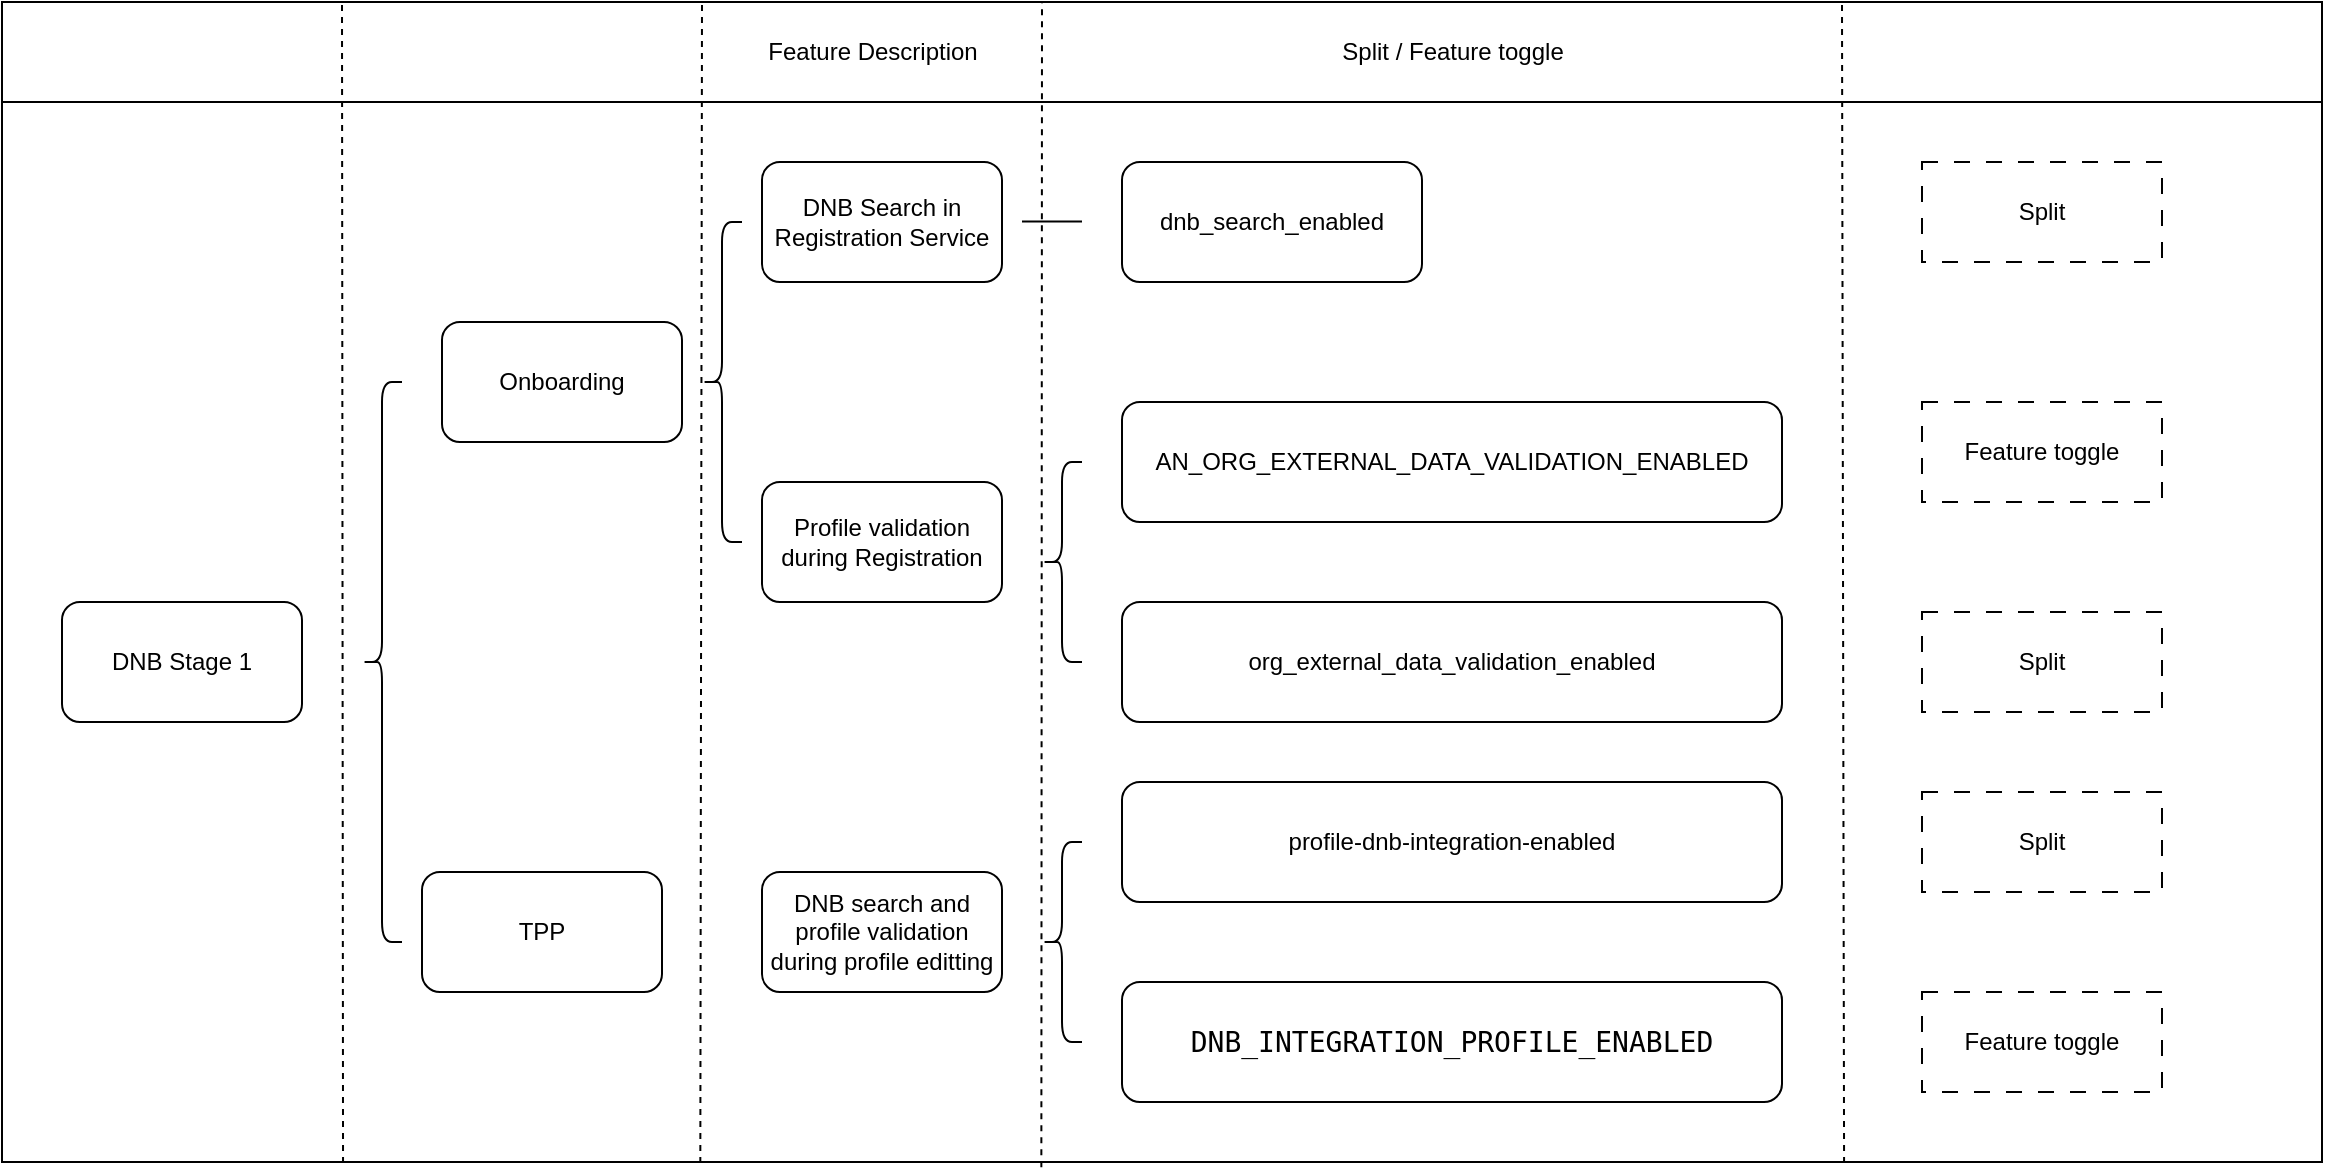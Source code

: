 <mxfile version="21.3.3" type="github" pages="8">
  <diagram id="ovvk2z2SdmTgAzOmFd36" name="Feature toggle relationship">
    <mxGraphModel dx="3728" dy="2300" grid="1" gridSize="10" guides="1" tooltips="1" connect="1" arrows="1" fold="1" page="1" pageScale="1" pageWidth="827" pageHeight="1169" math="0" shadow="0">
      <root>
        <mxCell id="0" />
        <mxCell id="1" parent="0" />
        <mxCell id="bBzFsrBx05V-nK2XIkxj-39" value="" style="group" parent="1" vertex="1" connectable="0">
          <mxGeometry x="-1630" y="-1140" width="1160" height="580" as="geometry" />
        </mxCell>
        <mxCell id="bBzFsrBx05V-nK2XIkxj-30" value="" style="rounded=0;whiteSpace=wrap;html=1;" parent="bBzFsrBx05V-nK2XIkxj-39" vertex="1">
          <mxGeometry y="50" width="1160" height="530" as="geometry" />
        </mxCell>
        <mxCell id="bBzFsrBx05V-nK2XIkxj-3" value="Onboarding" style="rounded=1;whiteSpace=wrap;html=1;" parent="bBzFsrBx05V-nK2XIkxj-39" vertex="1">
          <mxGeometry x="220" y="160" width="120" height="60" as="geometry" />
        </mxCell>
        <mxCell id="bBzFsrBx05V-nK2XIkxj-4" value="TPP" style="rounded=1;whiteSpace=wrap;html=1;" parent="bBzFsrBx05V-nK2XIkxj-39" vertex="1">
          <mxGeometry x="210" y="435" width="120" height="60" as="geometry" />
        </mxCell>
        <mxCell id="bBzFsrBx05V-nK2XIkxj-5" value="DNB Stage 1" style="rounded=1;whiteSpace=wrap;html=1;" parent="bBzFsrBx05V-nK2XIkxj-39" vertex="1">
          <mxGeometry x="30" y="300" width="120" height="60" as="geometry" />
        </mxCell>
        <mxCell id="bBzFsrBx05V-nK2XIkxj-6" value="" style="shape=curlyBracket;whiteSpace=wrap;html=1;rounded=1;labelPosition=left;verticalLabelPosition=middle;align=right;verticalAlign=middle;" parent="bBzFsrBx05V-nK2XIkxj-39" vertex="1">
          <mxGeometry x="180" y="190" width="20" height="280" as="geometry" />
        </mxCell>
        <mxCell id="bBzFsrBx05V-nK2XIkxj-8" value="" style="shape=curlyBracket;whiteSpace=wrap;html=1;rounded=1;labelPosition=left;verticalLabelPosition=middle;align=right;verticalAlign=middle;" parent="bBzFsrBx05V-nK2XIkxj-39" vertex="1">
          <mxGeometry x="350" y="110" width="20" height="160" as="geometry" />
        </mxCell>
        <mxCell id="bBzFsrBx05V-nK2XIkxj-11" value="DNB Search in Registration Service" style="rounded=1;whiteSpace=wrap;html=1;" parent="bBzFsrBx05V-nK2XIkxj-39" vertex="1">
          <mxGeometry x="380" y="80" width="120" height="60" as="geometry" />
        </mxCell>
        <mxCell id="bBzFsrBx05V-nK2XIkxj-12" value="Profile validation during Registration" style="rounded=1;whiteSpace=wrap;html=1;" parent="bBzFsrBx05V-nK2XIkxj-39" vertex="1">
          <mxGeometry x="380" y="240" width="120" height="60" as="geometry" />
        </mxCell>
        <mxCell id="bBzFsrBx05V-nK2XIkxj-13" value="DNB search and profile validation during profile editting" style="rounded=1;whiteSpace=wrap;html=1;" parent="bBzFsrBx05V-nK2XIkxj-39" vertex="1">
          <mxGeometry x="380" y="435" width="120" height="60" as="geometry" />
        </mxCell>
        <mxCell id="bBzFsrBx05V-nK2XIkxj-15" value="dnb_search_enabled" style="rounded=1;whiteSpace=wrap;html=1;" parent="bBzFsrBx05V-nK2XIkxj-39" vertex="1">
          <mxGeometry x="560" y="80" width="150" height="60" as="geometry" />
        </mxCell>
        <mxCell id="bBzFsrBx05V-nK2XIkxj-16" value="AN_ORG_EXTERNAL_DATA_VALIDATION_ENABLED" style="rounded=1;whiteSpace=wrap;html=1;" parent="bBzFsrBx05V-nK2XIkxj-39" vertex="1">
          <mxGeometry x="560" y="200" width="330" height="60" as="geometry" />
        </mxCell>
        <mxCell id="bBzFsrBx05V-nK2XIkxj-17" value="" style="shape=curlyBracket;whiteSpace=wrap;html=1;rounded=1;labelPosition=left;verticalLabelPosition=middle;align=right;verticalAlign=middle;" parent="bBzFsrBx05V-nK2XIkxj-39" vertex="1">
          <mxGeometry x="520" y="230" width="20" height="100" as="geometry" />
        </mxCell>
        <mxCell id="bBzFsrBx05V-nK2XIkxj-19" value="org_external_data_validation_enabled" style="rounded=1;whiteSpace=wrap;html=1;" parent="bBzFsrBx05V-nK2XIkxj-39" vertex="1">
          <mxGeometry x="560" y="300" width="330" height="60" as="geometry" />
        </mxCell>
        <mxCell id="bBzFsrBx05V-nK2XIkxj-20" value="profile-dnb-integration-enabled" style="rounded=1;whiteSpace=wrap;html=1;" parent="bBzFsrBx05V-nK2XIkxj-39" vertex="1">
          <mxGeometry x="560" y="390" width="330" height="60" as="geometry" />
        </mxCell>
        <mxCell id="bBzFsrBx05V-nK2XIkxj-24" value="" style="endArrow=none;html=1;rounded=0;" parent="bBzFsrBx05V-nK2XIkxj-39" edge="1">
          <mxGeometry width="50" height="50" relative="1" as="geometry">
            <mxPoint x="510" y="109.71" as="sourcePoint" />
            <mxPoint x="540" y="109.71" as="targetPoint" />
          </mxGeometry>
        </mxCell>
        <mxCell id="bBzFsrBx05V-nK2XIkxj-25" value="Split" style="rounded=0;whiteSpace=wrap;html=1;dashed=1;dashPattern=8 8;" parent="bBzFsrBx05V-nK2XIkxj-39" vertex="1">
          <mxGeometry x="960" y="80" width="120" height="50" as="geometry" />
        </mxCell>
        <mxCell id="bBzFsrBx05V-nK2XIkxj-26" value="Split" style="rounded=0;whiteSpace=wrap;html=1;dashed=1;dashPattern=8 8;" parent="bBzFsrBx05V-nK2XIkxj-39" vertex="1">
          <mxGeometry x="960" y="305" width="120" height="50" as="geometry" />
        </mxCell>
        <mxCell id="bBzFsrBx05V-nK2XIkxj-27" value="Feature toggle" style="rounded=0;whiteSpace=wrap;html=1;dashed=1;dashPattern=8 8;" parent="bBzFsrBx05V-nK2XIkxj-39" vertex="1">
          <mxGeometry x="960" y="200" width="120" height="50" as="geometry" />
        </mxCell>
        <mxCell id="bBzFsrBx05V-nK2XIkxj-28" value="Split" style="rounded=0;whiteSpace=wrap;html=1;dashed=1;dashPattern=8 8;" parent="bBzFsrBx05V-nK2XIkxj-39" vertex="1">
          <mxGeometry x="960" y="395" width="120" height="50" as="geometry" />
        </mxCell>
        <mxCell id="bBzFsrBx05V-nK2XIkxj-31" value="" style="rounded=0;whiteSpace=wrap;html=1;" parent="bBzFsrBx05V-nK2XIkxj-39" vertex="1">
          <mxGeometry width="1160" height="50" as="geometry" />
        </mxCell>
        <mxCell id="bBzFsrBx05V-nK2XIkxj-32" value="" style="endArrow=none;dashed=1;html=1;rounded=0;exitX=0.147;exitY=1.001;exitDx=0;exitDy=0;exitPerimeter=0;" parent="bBzFsrBx05V-nK2XIkxj-39" source="bBzFsrBx05V-nK2XIkxj-30" edge="1">
          <mxGeometry width="50" height="50" relative="1" as="geometry">
            <mxPoint x="170" y="520" as="sourcePoint" />
            <mxPoint x="170" as="targetPoint" />
          </mxGeometry>
        </mxCell>
        <mxCell id="bBzFsrBx05V-nK2XIkxj-33" value="" style="endArrow=none;dashed=1;html=1;rounded=0;exitX=0.301;exitY=1.001;exitDx=0;exitDy=0;exitPerimeter=0;" parent="bBzFsrBx05V-nK2XIkxj-39" source="bBzFsrBx05V-nK2XIkxj-30" edge="1">
          <mxGeometry width="50" height="50" relative="1" as="geometry">
            <mxPoint x="350" y="520" as="sourcePoint" />
            <mxPoint x="350" as="targetPoint" />
          </mxGeometry>
        </mxCell>
        <mxCell id="bBzFsrBx05V-nK2XIkxj-34" value="" style="endArrow=none;dashed=1;html=1;rounded=0;exitX=0.448;exitY=1.005;exitDx=0;exitDy=0;exitPerimeter=0;" parent="bBzFsrBx05V-nK2XIkxj-39" source="bBzFsrBx05V-nK2XIkxj-30" edge="1">
          <mxGeometry width="50" height="50" relative="1" as="geometry">
            <mxPoint x="520" y="520" as="sourcePoint" />
            <mxPoint x="520" as="targetPoint" />
          </mxGeometry>
        </mxCell>
        <mxCell id="bBzFsrBx05V-nK2XIkxj-35" value="" style="endArrow=none;dashed=1;html=1;rounded=0;exitX=0.794;exitY=1.001;exitDx=0;exitDy=0;exitPerimeter=0;" parent="bBzFsrBx05V-nK2XIkxj-39" source="bBzFsrBx05V-nK2XIkxj-30" edge="1">
          <mxGeometry width="50" height="50" relative="1" as="geometry">
            <mxPoint x="920" y="520" as="sourcePoint" />
            <mxPoint x="920" as="targetPoint" />
          </mxGeometry>
        </mxCell>
        <mxCell id="bBzFsrBx05V-nK2XIkxj-36" value="Feature Description" style="text;html=1;align=center;verticalAlign=middle;resizable=0;points=[];autosize=1;strokeColor=none;fillColor=none;" parent="bBzFsrBx05V-nK2XIkxj-39" vertex="1">
          <mxGeometry x="370" y="10" width="130" height="30" as="geometry" />
        </mxCell>
        <mxCell id="bBzFsrBx05V-nK2XIkxj-37" value="Split / Feature toggle" style="text;html=1;align=center;verticalAlign=middle;resizable=0;points=[];autosize=1;strokeColor=none;fillColor=none;" parent="bBzFsrBx05V-nK2XIkxj-39" vertex="1">
          <mxGeometry x="660" y="10" width="130" height="30" as="geometry" />
        </mxCell>
        <mxCell id="llDTOkdkz4o6oRXtGXlH-1" value="&lt;pre style=&quot;background-color: rgb(255, 255, 255); font-family: &amp;quot;JetBrains Mono&amp;quot;, monospace; font-size: 10.5pt;&quot;&gt;DNB_INTEGRATION_PROFILE_ENABLED&lt;/pre&gt;" style="rounded=1;whiteSpace=wrap;html=1;" parent="bBzFsrBx05V-nK2XIkxj-39" vertex="1">
          <mxGeometry x="560" y="490" width="330" height="60" as="geometry" />
        </mxCell>
        <mxCell id="llDTOkdkz4o6oRXtGXlH-2" value="Feature toggle" style="rounded=0;whiteSpace=wrap;html=1;dashed=1;dashPattern=8 8;" parent="bBzFsrBx05V-nK2XIkxj-39" vertex="1">
          <mxGeometry x="960" y="495" width="120" height="50" as="geometry" />
        </mxCell>
        <mxCell id="llDTOkdkz4o6oRXtGXlH-3" value="" style="shape=curlyBracket;whiteSpace=wrap;html=1;rounded=1;labelPosition=left;verticalLabelPosition=middle;align=right;verticalAlign=middle;" parent="bBzFsrBx05V-nK2XIkxj-39" vertex="1">
          <mxGeometry x="520" y="420" width="20" height="100" as="geometry" />
        </mxCell>
      </root>
    </mxGraphModel>
  </diagram>
  <diagram id="0dXHb225jcPtgu4tSYj2" name="[Old]Update detection block diagram">
    <mxGraphModel dx="2074" dy="1131" grid="1" gridSize="10" guides="1" tooltips="1" connect="1" arrows="1" fold="1" page="1" pageScale="1" pageWidth="827" pageHeight="1169" math="0" shadow="0">
      <root>
        <mxCell id="0" />
        <mxCell id="1" parent="0" />
        <mxCell id="eHsfkQCh6tHxaNeHvk0x-1" value="" style="rounded=0;whiteSpace=wrap;html=1;fillColor=#d5e8d4;strokeColor=#82b366;" parent="1" vertex="1">
          <mxGeometry x="60" y="370" width="700" height="340" as="geometry" />
        </mxCell>
        <mxCell id="eHsfkQCh6tHxaNeHvk0x-2" value="" style="whiteSpace=wrap;html=1;shadow=1;fontSize=18;" parent="1" vertex="1">
          <mxGeometry x="363.75" y="430" width="180" height="120" as="geometry" />
        </mxCell>
        <mxCell id="eHsfkQCh6tHxaNeHvk0x-3" value="&lt;font style=&quot;font-size: 12px;&quot;&gt;Supplier&lt;/font&gt;" style="shape=umlActor;verticalLabelPosition=bottom;verticalAlign=top;html=1;outlineConnect=0;" parent="1" vertex="1">
          <mxGeometry x="1110" y="510" width="30" height="60" as="geometry" />
        </mxCell>
        <mxCell id="eHsfkQCh6tHxaNeHvk0x-4" value="" style="rounded=0;whiteSpace=wrap;html=1;dashed=1;fillColor=#ffe6cc;strokeColor=#d79b00;" parent="1" vertex="1">
          <mxGeometry x="60" y="40" width="140" height="320" as="geometry" />
        </mxCell>
        <mxCell id="eHsfkQCh6tHxaNeHvk0x-5" value="" style="rounded=0;whiteSpace=wrap;html=1;fillColor=#d5e8d4;strokeColor=#82b366;" parent="1" vertex="1">
          <mxGeometry x="780" y="370" width="220" height="340" as="geometry" />
        </mxCell>
        <mxCell id="eHsfkQCh6tHxaNeHvk0x-6" value="" style="rounded=0;whiteSpace=wrap;html=1;fillColor=#d5e8d4;strokeColor=#82b366;" parent="1" vertex="1">
          <mxGeometry x="210" y="40" width="550" height="210" as="geometry" />
        </mxCell>
        <mxCell id="eHsfkQCh6tHxaNeHvk0x-7" value="" style="whiteSpace=wrap;html=1;shadow=1;fontSize=18;" parent="1" vertex="1">
          <mxGeometry x="230" y="80" width="450" height="100" as="geometry" />
        </mxCell>
        <mxCell id="eHsfkQCh6tHxaNeHvk0x-8" value="&lt;font style=&quot;font-size: 12px;&quot;&gt;In-app notification Service&lt;/font&gt;" style="whiteSpace=wrap;html=1;shadow=1;fontSize=18;fillColor=#f5f5f5;strokeColor=#666666;" parent="1" vertex="1">
          <mxGeometry x="800.01" y="410" width="160" height="70" as="geometry" />
        </mxCell>
        <mxCell id="eHsfkQCh6tHxaNeHvk0x-9" value="&lt;font style=&quot;font-size: 14px;&quot;&gt;AN Storage&lt;/font&gt;" style="shape=cylinder3;whiteSpace=wrap;html=1;boundedLbl=1;backgroundOutline=1;size=15;" parent="1" vertex="1">
          <mxGeometry x="412.5" y="580" width="85" height="110" as="geometry" />
        </mxCell>
        <mxCell id="eHsfkQCh6tHxaNeHvk0x-10" value="AN" style="text;html=1;align=center;verticalAlign=middle;resizable=0;points=[];autosize=1;strokeColor=none;fillColor=none;" parent="1" vertex="1">
          <mxGeometry x="60" y="370" width="40" height="30" as="geometry" />
        </mxCell>
        <mxCell id="eHsfkQCh6tHxaNeHvk0x-11" value="TPP" style="text;html=1;align=center;verticalAlign=middle;resizable=0;points=[];autosize=1;strokeColor=none;fillColor=none;" parent="1" vertex="1">
          <mxGeometry x="780" y="370" width="50" height="30" as="geometry" />
        </mxCell>
        <mxCell id="eHsfkQCh6tHxaNeHvk0x-12" value="TPS" style="text;html=1;align=center;verticalAlign=middle;resizable=0;points=[];autosize=1;strokeColor=none;fillColor=none;" parent="1" vertex="1">
          <mxGeometry x="210" y="40" width="50" height="30" as="geometry" />
        </mxCell>
        <mxCell id="eHsfkQCh6tHxaNeHvk0x-13" value="&lt;font style=&quot;font-size: 14px;&quot;&gt;D&amp;amp;B&lt;/font&gt;" style="whiteSpace=wrap;html=1;shadow=1;fontSize=18;fillColor=#f5f5f5;strokeColor=#666666;" parent="1" vertex="1">
          <mxGeometry x="80" y="110" width="80" height="40" as="geometry" />
        </mxCell>
        <mxCell id="eHsfkQCh6tHxaNeHvk0x-14" style="edgeStyle=orthogonalEdgeStyle;rounded=0;orthogonalLoop=1;jettySize=auto;html=1;exitX=0;exitY=0.5;exitDx=0;exitDy=0;" parent="1" source="eHsfkQCh6tHxaNeHvk0x-7" target="eHsfkQCh6tHxaNeHvk0x-13" edge="1">
          <mxGeometry relative="1" as="geometry" />
        </mxCell>
        <mxCell id="eHsfkQCh6tHxaNeHvk0x-15" value="" style="whiteSpace=wrap;html=1;shadow=1;fontSize=18;fillColor=#f5f5f5;strokeColor=#666666;" parent="1" vertex="1">
          <mxGeometry x="320" y="262.5" width="680" height="90" as="geometry" />
        </mxCell>
        <mxCell id="eHsfkQCh6tHxaNeHvk0x-16" style="edgeStyle=orthogonalEdgeStyle;rounded=0;orthogonalLoop=1;jettySize=auto;html=1;entryX=0.5;entryY=0;entryDx=0;entryDy=0;" parent="1" target="eHsfkQCh6tHxaNeHvk0x-31" edge="1">
          <mxGeometry relative="1" as="geometry">
            <mxPoint x="660" y="180" as="sourcePoint" />
          </mxGeometry>
        </mxCell>
        <mxCell id="eHsfkQCh6tHxaNeHvk0x-17" value="Consume" style="edgeLabel;html=1;align=center;verticalAlign=middle;resizable=0;points=[];" parent="eHsfkQCh6tHxaNeHvk0x-16" vertex="1" connectable="0">
          <mxGeometry x="-0.096" y="-2" relative="1" as="geometry">
            <mxPoint as="offset" />
          </mxGeometry>
        </mxCell>
        <mxCell id="eHsfkQCh6tHxaNeHvk0x-18" value="" style="whiteSpace=wrap;html=1;shadow=1;fontSize=18;" parent="1" vertex="1">
          <mxGeometry x="560" y="430" width="180" height="120" as="geometry" />
        </mxCell>
        <mxCell id="eHsfkQCh6tHxaNeHvk0x-19" style="edgeStyle=orthogonalEdgeStyle;rounded=0;orthogonalLoop=1;jettySize=auto;html=1;exitX=0.5;exitY=1;exitDx=0;exitDy=0;entryX=0;entryY=0.5;entryDx=0;entryDy=0;entryPerimeter=0;fontSize=12;" parent="1" source="eHsfkQCh6tHxaNeHvk0x-21" target="eHsfkQCh6tHxaNeHvk0x-9" edge="1">
          <mxGeometry relative="1" as="geometry" />
        </mxCell>
        <mxCell id="eHsfkQCh6tHxaNeHvk0x-20" value="&lt;font style=&quot;font-size: 11px;&quot;&gt;Query&lt;/font&gt;" style="edgeLabel;html=1;align=center;verticalAlign=middle;resizable=0;points=[];fontSize=12;" parent="eHsfkQCh6tHxaNeHvk0x-19" vertex="1" connectable="0">
          <mxGeometry x="-0.122" relative="1" as="geometry">
            <mxPoint x="-23" y="-25" as="offset" />
          </mxGeometry>
        </mxCell>
        <mxCell id="eHsfkQCh6tHxaNeHvk0x-21" value="" style="whiteSpace=wrap;html=1;shadow=1;fontSize=18;" parent="1" vertex="1">
          <mxGeometry x="160" y="430" width="185" height="120" as="geometry" />
        </mxCell>
        <mxCell id="eHsfkQCh6tHxaNeHvk0x-22" value="Get" style="endArrow=classic;html=1;rounded=0;entryX=0.669;entryY=1.051;entryDx=0;entryDy=0;entryPerimeter=0;" parent="1" target="eHsfkQCh6tHxaNeHvk0x-53" edge="1">
          <mxGeometry width="50" height="50" relative="1" as="geometry">
            <mxPoint x="244" y="180" as="sourcePoint" />
            <mxPoint x="500" y="420" as="targetPoint" />
          </mxGeometry>
        </mxCell>
        <mxCell id="eHsfkQCh6tHxaNeHvk0x-23" style="edgeStyle=orthogonalEdgeStyle;rounded=0;orthogonalLoop=1;jettySize=auto;html=1;entryX=0.5;entryY=0;entryDx=0;entryDy=0;exitX=0.519;exitY=0.996;exitDx=0;exitDy=0;exitPerimeter=0;" parent="1" source="eHsfkQCh6tHxaNeHvk0x-7" target="eHsfkQCh6tHxaNeHvk0x-34" edge="1">
          <mxGeometry relative="1" as="geometry">
            <mxPoint x="490" y="350" as="targetPoint" />
            <mxPoint x="480" y="190" as="sourcePoint" />
            <Array as="points">
              <mxPoint x="459" y="190" />
              <mxPoint x="459" y="190" />
            </Array>
          </mxGeometry>
        </mxCell>
        <mxCell id="eHsfkQCh6tHxaNeHvk0x-24" value="Push" style="edgeLabel;html=1;align=center;verticalAlign=middle;resizable=0;points=[];" parent="eHsfkQCh6tHxaNeHvk0x-23" vertex="1" connectable="0">
          <mxGeometry x="-0.021" y="-2" relative="1" as="geometry">
            <mxPoint as="offset" />
          </mxGeometry>
        </mxCell>
        <mxCell id="eHsfkQCh6tHxaNeHvk0x-25" value="&lt;font style=&quot;font-size: 12px;&quot;&gt;CompanyProfile&lt;br&gt;PostLoginTask&lt;/font&gt;" style="whiteSpace=wrap;html=1;shadow=1;fontSize=18;" parent="1" vertex="1">
          <mxGeometry x="591.25" y="460" width="137.5" height="60" as="geometry" />
        </mxCell>
        <mxCell id="eHsfkQCh6tHxaNeHvk0x-26" style="edgeStyle=orthogonalEdgeStyle;rounded=0;orthogonalLoop=1;jettySize=auto;html=1;fontSize=18;startArrow=none;startFill=0;entryX=1;entryY=0.5;entryDx=0;entryDy=0;entryPerimeter=0;exitX=0.5;exitY=1;exitDx=0;exitDy=0;" parent="1" source="eHsfkQCh6tHxaNeHvk0x-25" target="eHsfkQCh6tHxaNeHvk0x-9" edge="1">
          <mxGeometry relative="1" as="geometry">
            <mxPoint x="475" y="502.5" as="sourcePoint" />
          </mxGeometry>
        </mxCell>
        <mxCell id="eHsfkQCh6tHxaNeHvk0x-27" value="&lt;font style=&quot;font-size: 11px;&quot;&gt;Query&lt;/font&gt;" style="edgeLabel;html=1;align=center;verticalAlign=middle;resizable=0;points=[];fontSize=12;" parent="eHsfkQCh6tHxaNeHvk0x-26" vertex="1" connectable="0">
          <mxGeometry x="0.017" y="2" relative="1" as="geometry">
            <mxPoint x="8" y="-27" as="offset" />
          </mxGeometry>
        </mxCell>
        <mxCell id="eHsfkQCh6tHxaNeHvk0x-28" style="edgeStyle=orthogonalEdgeStyle;rounded=0;orthogonalLoop=1;jettySize=auto;html=1;exitX=0.5;exitY=1;exitDx=0;exitDy=0;entryX=0.5;entryY=0;entryDx=0;entryDy=0;entryPerimeter=0;" parent="1" source="eHsfkQCh6tHxaNeHvk0x-30" target="eHsfkQCh6tHxaNeHvk0x-9" edge="1">
          <mxGeometry relative="1" as="geometry" />
        </mxCell>
        <mxCell id="eHsfkQCh6tHxaNeHvk0x-29" value="Update" style="edgeLabel;html=1;align=center;verticalAlign=middle;resizable=0;points=[];" parent="eHsfkQCh6tHxaNeHvk0x-28" vertex="1" connectable="0">
          <mxGeometry x="0.168" y="-2" relative="1" as="geometry">
            <mxPoint x="2" y="-7" as="offset" />
          </mxGeometry>
        </mxCell>
        <mxCell id="eHsfkQCh6tHxaNeHvk0x-30" value="&lt;font style=&quot;font-size: 12px;&quot;&gt;Tracking Records Update Consumer&lt;/font&gt;" style="whiteSpace=wrap;html=1;shadow=1;fontSize=18;" parent="1" vertex="1">
          <mxGeometry x="390" y="460" width="130" height="60" as="geometry" />
        </mxCell>
        <mxCell id="eHsfkQCh6tHxaNeHvk0x-31" value="&lt;font style=&quot;font-size: 12px;&quot;&gt;Update detection topic&lt;/font&gt;" style="whiteSpace=wrap;html=1;shadow=1;fontSize=18;" parent="1" vertex="1">
          <mxGeometry x="591.25" y="282.5" width="137.5" height="50" as="geometry" />
        </mxCell>
        <mxCell id="eHsfkQCh6tHxaNeHvk0x-32" style="edgeStyle=orthogonalEdgeStyle;rounded=0;orthogonalLoop=1;jettySize=auto;html=1;exitX=0.5;exitY=0;exitDx=0;exitDy=0;entryX=0.5;entryY=1;entryDx=0;entryDy=0;" parent="1" source="eHsfkQCh6tHxaNeHvk0x-25" target="eHsfkQCh6tHxaNeHvk0x-31" edge="1">
          <mxGeometry relative="1" as="geometry" />
        </mxCell>
        <mxCell id="eHsfkQCh6tHxaNeHvk0x-33" value="Push" style="edgeLabel;html=1;align=center;verticalAlign=middle;resizable=0;points=[];" parent="eHsfkQCh6tHxaNeHvk0x-32" vertex="1" connectable="0">
          <mxGeometry x="0.358" y="-1" relative="1" as="geometry">
            <mxPoint x="-1" y="12" as="offset" />
          </mxGeometry>
        </mxCell>
        <mxCell id="eHsfkQCh6tHxaNeHvk0x-34" value="&lt;font style=&quot;font-size: 12px;&quot;&gt;Tracking Records Update&amp;nbsp;topic&lt;/font&gt;" style="whiteSpace=wrap;html=1;shadow=1;fontSize=18;" parent="1" vertex="1">
          <mxGeometry x="390" y="282.5" width="137.5" height="50" as="geometry" />
        </mxCell>
        <mxCell id="eHsfkQCh6tHxaNeHvk0x-35" value="Kafka" style="text;html=1;align=center;verticalAlign=middle;resizable=0;points=[];autosize=1;strokeColor=none;fillColor=none;" parent="1" vertex="1">
          <mxGeometry x="320" y="262.5" width="50" height="30" as="geometry" />
        </mxCell>
        <mxCell id="eHsfkQCh6tHxaNeHvk0x-36" value="&lt;span style=&quot;font-size: 12px;&quot;&gt;Notification Event topic&lt;/span&gt;" style="whiteSpace=wrap;html=1;shadow=1;fontSize=18;" parent="1" vertex="1">
          <mxGeometry x="820.63" y="282.5" width="118.75" height="55" as="geometry" />
        </mxCell>
        <mxCell id="eHsfkQCh6tHxaNeHvk0x-37" style="edgeStyle=orthogonalEdgeStyle;rounded=0;orthogonalLoop=1;jettySize=auto;html=1;exitX=1;exitY=0.676;exitDx=0;exitDy=0;exitPerimeter=0;" parent="1" source="eHsfkQCh6tHxaNeHvk0x-7" target="eHsfkQCh6tHxaNeHvk0x-36" edge="1">
          <mxGeometry relative="1" as="geometry">
            <mxPoint x="440" y="498" as="sourcePoint" />
            <mxPoint x="1010" y="200" as="targetPoint" />
            <Array as="points">
              <mxPoint x="680" y="140" />
              <mxPoint x="880" y="140" />
            </Array>
          </mxGeometry>
        </mxCell>
        <mxCell id="eHsfkQCh6tHxaNeHvk0x-38" value="&lt;font style=&quot;font-size: 11px;&quot;&gt;push&lt;/font&gt;" style="edgeLabel;html=1;align=center;verticalAlign=middle;resizable=0;points=[];fontSize=12;" parent="eHsfkQCh6tHxaNeHvk0x-37" vertex="1" connectable="0">
          <mxGeometry x="-0.044" y="1" relative="1" as="geometry">
            <mxPoint x="-2" y="1" as="offset" />
          </mxGeometry>
        </mxCell>
        <mxCell id="eHsfkQCh6tHxaNeHvk0x-39" value="Consume" style="edgeStyle=orthogonalEdgeStyle;rounded=0;orthogonalLoop=1;jettySize=auto;html=1;entryX=0.476;entryY=1.03;entryDx=0;entryDy=0;entryPerimeter=0;exitX=0.5;exitY=0;exitDx=0;exitDy=0;" parent="1" source="eHsfkQCh6tHxaNeHvk0x-30" target="eHsfkQCh6tHxaNeHvk0x-34" edge="1">
          <mxGeometry x="0.115" relative="1" as="geometry">
            <mxPoint x="346" y="430" as="sourcePoint" />
            <mxPoint as="offset" />
          </mxGeometry>
        </mxCell>
        <mxCell id="eHsfkQCh6tHxaNeHvk0x-40" style="edgeStyle=orthogonalEdgeStyle;rounded=0;orthogonalLoop=1;jettySize=auto;html=1;entryX=0.5;entryY=1;entryDx=0;entryDy=0;fontSize=12;exitX=0.5;exitY=0;exitDx=0;exitDy=0;" parent="1" source="eHsfkQCh6tHxaNeHvk0x-8" target="eHsfkQCh6tHxaNeHvk0x-36" edge="1">
          <mxGeometry relative="1" as="geometry" />
        </mxCell>
        <mxCell id="eHsfkQCh6tHxaNeHvk0x-41" value="&lt;font style=&quot;font-size: 11px;&quot;&gt;Consume&lt;/font&gt;" style="edgeLabel;html=1;align=center;verticalAlign=middle;resizable=0;points=[];fontSize=12;" parent="eHsfkQCh6tHxaNeHvk0x-40" vertex="1" connectable="0">
          <mxGeometry x="-0.301" y="1" relative="1" as="geometry">
            <mxPoint as="offset" />
          </mxGeometry>
        </mxCell>
        <mxCell id="eHsfkQCh6tHxaNeHvk0x-42" value="&lt;meta charset=&quot;utf-8&quot;&gt;&lt;span style=&quot;color: rgb(0, 0, 0); font-family: Helvetica; font-size: 14px; font-style: normal; font-variant-ligatures: normal; font-variant-caps: normal; font-weight: 400; letter-spacing: normal; orphans: 2; text-align: center; text-indent: 0px; text-transform: none; widows: 2; word-spacing: 0px; -webkit-text-stroke-width: 0px; background-color: rgb(248, 249, 250); text-decoration-thickness: initial; text-decoration-style: initial; text-decoration-color: initial; float: none; display: inline !important;&quot;&gt;Externaldata-service&lt;/span&gt;" style="text;whiteSpace=wrap;html=1;fontSize=12;" parent="1" vertex="1">
          <mxGeometry x="240" y="80" width="160" height="40" as="geometry" />
        </mxCell>
        <mxCell id="eHsfkQCh6tHxaNeHvk0x-43" value="&lt;p&gt;&lt;font style=&quot;font-size: 12px;&quot;&gt;OpenProfileController&lt;/font&gt;&lt;/p&gt;" style="whiteSpace=wrap;html=1;shadow=1;fontSize=18;" parent="1" vertex="1">
          <mxGeometry x="193.75" y="460" width="136.25" height="60" as="geometry" />
        </mxCell>
        <mxCell id="eHsfkQCh6tHxaNeHvk0x-44" value="" style="endArrow=classic;html=1;rounded=0;exitX=0.629;exitY=-0.004;exitDx=0;exitDy=0;exitPerimeter=0;" parent="1" source="eHsfkQCh6tHxaNeHvk0x-43" edge="1">
          <mxGeometry width="50" height="50" relative="1" as="geometry">
            <mxPoint x="400" y="430" as="sourcePoint" />
            <mxPoint x="279" y="180" as="targetPoint" />
          </mxGeometry>
        </mxCell>
        <mxCell id="eHsfkQCh6tHxaNeHvk0x-45" value="Return" style="edgeLabel;html=1;align=center;verticalAlign=middle;resizable=0;points=[];" parent="eHsfkQCh6tHxaNeHvk0x-44" vertex="1" connectable="0">
          <mxGeometry x="0.023" relative="1" as="geometry">
            <mxPoint y="4" as="offset" />
          </mxGeometry>
        </mxCell>
        <mxCell id="eHsfkQCh6tHxaNeHvk0x-46" value="Trigger" style="edgeStyle=orthogonalEdgeStyle;rounded=0;orthogonalLoop=1;jettySize=auto;html=1;entryX=1;entryY=0.5;entryDx=0;entryDy=0;fontSize=12;exitX=-0.019;exitY=0.143;exitDx=0;exitDy=0;exitPerimeter=0;" parent="1" source="eHsfkQCh6tHxaNeHvk0x-48" target="eHsfkQCh6tHxaNeHvk0x-25" edge="1">
          <mxGeometry relative="1" as="geometry" />
        </mxCell>
        <mxCell id="eHsfkQCh6tHxaNeHvk0x-47" value="&lt;font style=&quot;font-size: 11px;&quot;&gt;Get&lt;/font&gt;" style="edgeStyle=orthogonalEdgeStyle;rounded=0;orthogonalLoop=1;jettySize=auto;html=1;exitX=0.5;exitY=0;exitDx=0;exitDy=0;entryX=0.5;entryY=1;entryDx=0;entryDy=0;fontSize=12;" parent="1" source="eHsfkQCh6tHxaNeHvk0x-48" target="eHsfkQCh6tHxaNeHvk0x-8" edge="1">
          <mxGeometry relative="1" as="geometry" />
        </mxCell>
        <mxCell id="eHsfkQCh6tHxaNeHvk0x-48" value="&lt;font style=&quot;font-size: 12px;&quot;&gt;Trading Partner Portal&lt;/font&gt;" style="whiteSpace=wrap;html=1;shadow=1;fontSize=18;fillColor=#f5f5f5;strokeColor=#666666;" parent="1" vertex="1">
          <mxGeometry x="800" y="530" width="160.01" height="70" as="geometry" />
        </mxCell>
        <mxCell id="eHsfkQCh6tHxaNeHvk0x-49" value="TPS" style="text;html=1;align=center;verticalAlign=middle;resizable=0;points=[];autosize=1;strokeColor=none;fillColor=none;" parent="1" vertex="1">
          <mxGeometry x="362.5" y="430" width="50" height="30" as="geometry" />
        </mxCell>
        <mxCell id="eHsfkQCh6tHxaNeHvk0x-50" style="edgeStyle=orthogonalEdgeStyle;rounded=0;orthogonalLoop=1;jettySize=auto;html=1;entryX=1;entryY=0.143;entryDx=0;entryDy=0;entryPerimeter=0;" parent="1" target="eHsfkQCh6tHxaNeHvk0x-48" edge="1">
          <mxGeometry relative="1" as="geometry">
            <mxPoint x="1110" y="540" as="sourcePoint" />
          </mxGeometry>
        </mxCell>
        <mxCell id="eHsfkQCh6tHxaNeHvk0x-51" value="&lt;font style=&quot;font-size: 11px;&quot;&gt;Login&lt;/font&gt;" style="edgeLabel;html=1;align=center;verticalAlign=middle;resizable=0;points=[];fontSize=12;" parent="eHsfkQCh6tHxaNeHvk0x-50" vertex="1" connectable="0">
          <mxGeometry x="0.009" relative="1" as="geometry">
            <mxPoint as="offset" />
          </mxGeometry>
        </mxCell>
        <mxCell id="eHsfkQCh6tHxaNeHvk0x-52" value="&lt;span style=&quot;color: rgb(0, 0, 0); font-family: Helvetica; font-style: normal; font-variant-ligatures: normal; font-variant-caps: normal; font-weight: 400; letter-spacing: normal; orphans: 2; text-align: center; text-indent: 0px; text-transform: none; widows: 2; word-spacing: 0px; -webkit-text-stroke-width: 0px; background-color: rgb(248, 249, 250); text-decoration-thickness: initial; text-decoration-style: initial; text-decoration-color: initial; float: none; display: inline !important;&quot;&gt;&lt;font style=&quot;font-size: 12px;&quot;&gt;Directory Service&lt;/font&gt;&lt;/span&gt;" style="text;whiteSpace=wrap;html=1;" parent="1" vertex="1">
          <mxGeometry x="570" y="430" width="110" height="30" as="geometry" />
        </mxCell>
        <mxCell id="eHsfkQCh6tHxaNeHvk0x-53" value="&lt;span style=&quot;font-size: 11px; text-align: center; background-color: rgb(255, 255, 255);&quot;&gt;OpenAPI Service&lt;/span&gt;" style="text;whiteSpace=wrap;html=1;" parent="1" vertex="1">
          <mxGeometry x="170" y="430" width="110" height="30" as="geometry" />
        </mxCell>
        <mxCell id="eHsfkQCh6tHxaNeHvk0x-54" value="External data provider" style="text;html=1;align=center;verticalAlign=middle;resizable=0;points=[];autosize=1;strokeColor=none;fillColor=none;" parent="1" vertex="1">
          <mxGeometry x="60" y="40" width="140" height="30" as="geometry" />
        </mxCell>
        <mxCell id="eHsfkQCh6tHxaNeHvk0x-55" style="edgeStyle=orthogonalEdgeStyle;rounded=0;orthogonalLoop=1;jettySize=auto;html=1;entryX=1;entryY=0.5;entryDx=0;entryDy=0;fontSize=12;endArrow=none;endFill=0;startArrow=classic;startFill=1;" parent="1" target="eHsfkQCh6tHxaNeHvk0x-48" edge="1">
          <mxGeometry relative="1" as="geometry">
            <mxPoint x="1110" y="565" as="sourcePoint" />
            <Array as="points" />
          </mxGeometry>
        </mxCell>
        <mxCell id="eHsfkQCh6tHxaNeHvk0x-56" value="&lt;font style=&quot;font-size: 11px;&quot;&gt;Send&amp;nbsp;&lt;/font&gt;&lt;span style=&quot;font-size: 11px;&quot;&gt;&amp;nbsp;notifications&lt;/span&gt;" style="edgeLabel;html=1;align=center;verticalAlign=middle;resizable=0;points=[];fontSize=12;" parent="eHsfkQCh6tHxaNeHvk0x-55" vertex="1" connectable="0">
          <mxGeometry x="0.262" relative="1" as="geometry">
            <mxPoint x="35" as="offset" />
          </mxGeometry>
        </mxCell>
      </root>
    </mxGraphModel>
  </diagram>
  <diagram id="FutaNORTBZataLObYIEr" name="Update detection flow diagram">
    <mxGraphModel dx="2074" dy="1131" grid="1" gridSize="10" guides="1" tooltips="1" connect="1" arrows="1" fold="1" page="1" pageScale="1" pageWidth="827" pageHeight="1169" math="0" shadow="0">
      <root>
        <mxCell id="0" />
        <mxCell id="1" parent="0" />
        <mxCell id="1goTXqydvRZjEkSd0ZSc-2" value="&lt;div style=&quot;&quot;&gt;&lt;span style=&quot;font-size: 8px; background-color: initial;&quot;&gt;OpenAPI&lt;/span&gt;&lt;/div&gt;&lt;font style=&quot;font-size: 8px;&quot;&gt;&lt;div style=&quot;&quot;&gt;&lt;span style=&quot;background-color: initial;&quot;&gt;Service&lt;/span&gt;&lt;/div&gt;&lt;/font&gt;" style="shape=umlLifeline;perimeter=lifelinePerimeter;whiteSpace=wrap;html=1;container=1;collapsible=0;recursiveResize=0;outlineConnect=0;size=30;align=center;" parent="1" vertex="1">
          <mxGeometry x="490" y="20" width="90" height="360" as="geometry" />
        </mxCell>
        <mxCell id="1goTXqydvRZjEkSd0ZSc-3" value="" style="html=1;points=[];perimeter=orthogonalPerimeter;fontSize=8;" parent="1goTXqydvRZjEkSd0ZSc-2" vertex="1">
          <mxGeometry x="40" y="180" width="10" height="30" as="geometry" />
        </mxCell>
        <mxCell id="1goTXqydvRZjEkSd0ZSc-4" value="" style="shape=umlLifeline;participant=umlActor;perimeter=lifelinePerimeter;whiteSpace=wrap;html=1;container=1;collapsible=0;recursiveResize=0;verticalAlign=top;spacingTop=36;outlineConnect=0;" parent="1" vertex="1">
          <mxGeometry x="10" y="20" width="20" height="360" as="geometry" />
        </mxCell>
        <mxCell id="1goTXqydvRZjEkSd0ZSc-5" value="" style="html=1;points=[];perimeter=orthogonalPerimeter;fontSize=8;" parent="1goTXqydvRZjEkSd0ZSc-4" vertex="1">
          <mxGeometry x="5" y="280" width="10" height="40" as="geometry" />
        </mxCell>
        <mxCell id="1goTXqydvRZjEkSd0ZSc-6" value="&lt;p&gt;&lt;/p&gt;&lt;div style=&quot;&quot;&gt;&lt;span style=&quot;font-size: 8px; background-color: initial;&quot;&gt;CompanyProfile&lt;/span&gt;&lt;/div&gt;&lt;font style=&quot;font-size: 8px;&quot;&gt;&lt;div style=&quot;&quot;&gt;&lt;span style=&quot;background-color: initial;&quot;&gt;PostLoginTask&lt;/span&gt;&lt;/div&gt;&lt;/font&gt;&lt;p&gt;&lt;/p&gt;" style="shape=umlLifeline;perimeter=lifelinePerimeter;whiteSpace=wrap;html=1;container=1;collapsible=0;recursiveResize=0;outlineConnect=0;size=30;" parent="1" vertex="1">
          <mxGeometry x="80" y="20" width="90" height="360" as="geometry" />
        </mxCell>
        <mxCell id="1goTXqydvRZjEkSd0ZSc-7" value="" style="html=1;points=[];perimeter=orthogonalPerimeter;fontSize=8;" parent="1goTXqydvRZjEkSd0ZSc-6" vertex="1">
          <mxGeometry x="40" y="70" width="10" height="50" as="geometry" />
        </mxCell>
        <mxCell id="1goTXqydvRZjEkSd0ZSc-8" value="Send kafka message" style="html=1;verticalAlign=bottom;endArrow=open;rounded=0;fontSize=8;endFill=0;entryX=0.127;entryY=0.012;entryDx=0;entryDy=0;entryPerimeter=0;" parent="1goTXqydvRZjEkSd0ZSc-6" target="1goTXqydvRZjEkSd0ZSc-11" edge="1">
          <mxGeometry width="80" relative="1" as="geometry">
            <mxPoint x="50" y="111" as="sourcePoint" />
            <mxPoint x="130" y="110" as="targetPoint" />
          </mxGeometry>
        </mxCell>
        <mxCell id="1goTXqydvRZjEkSd0ZSc-9" value="&lt;div style=&quot;&quot;&gt;&lt;span style=&quot;font-size: 8px; background-color: initial;&quot;&gt;Directory&lt;/span&gt;&lt;/div&gt;&lt;font style=&quot;font-size: 8px;&quot;&gt;&lt;div style=&quot;&quot;&gt;&lt;span style=&quot;background-color: initial;&quot;&gt;Service&lt;/span&gt;&lt;/div&gt;&lt;/font&gt;" style="shape=umlLifeline;perimeter=lifelinePerimeter;whiteSpace=wrap;html=1;container=1;collapsible=0;recursiveResize=0;outlineConnect=0;size=30;align=center;" parent="1" vertex="1">
          <mxGeometry x="610" y="20" width="90" height="360" as="geometry" />
        </mxCell>
        <mxCell id="1goTXqydvRZjEkSd0ZSc-10" value="&lt;div style=&quot;&quot;&gt;&lt;span style=&quot;font-size: 8px; background-color: initial;&quot;&gt;Externaldata&lt;/span&gt;&lt;/div&gt;&lt;font style=&quot;font-size: 8px;&quot;&gt;&lt;div style=&quot;&quot;&gt;&lt;span style=&quot;background-color: initial;&quot;&gt;Service&lt;/span&gt;&lt;/div&gt;&lt;/font&gt;" style="shape=umlLifeline;perimeter=lifelinePerimeter;whiteSpace=wrap;html=1;container=1;collapsible=0;recursiveResize=0;outlineConnect=0;size=30;align=center;" parent="1" vertex="1">
          <mxGeometry x="210" y="20" width="90" height="360" as="geometry" />
        </mxCell>
        <mxCell id="1goTXqydvRZjEkSd0ZSc-11" value="" style="html=1;points=[];perimeter=orthogonalPerimeter;fontSize=8;" parent="1goTXqydvRZjEkSd0ZSc-10" vertex="1">
          <mxGeometry x="40" y="110" width="10" height="150" as="geometry" />
        </mxCell>
        <mxCell id="1goTXqydvRZjEkSd0ZSc-12" value="&lt;div style=&quot;&quot;&gt;&lt;span style=&quot;font-size: 8px; background-color: initial;&quot;&gt;Inapp Notification&lt;/span&gt;&lt;/div&gt;&lt;font style=&quot;font-size: 8px;&quot;&gt;&lt;div style=&quot;&quot;&gt;&lt;span style=&quot;background-color: initial;&quot;&gt;Service&lt;/span&gt;&lt;/div&gt;&lt;/font&gt;" style="shape=umlLifeline;perimeter=lifelinePerimeter;whiteSpace=wrap;html=1;container=1;collapsible=0;recursiveResize=0;outlineConnect=0;size=30;align=center;" parent="1" vertex="1">
          <mxGeometry x="740" y="20" width="90" height="360" as="geometry" />
        </mxCell>
        <mxCell id="1goTXqydvRZjEkSd0ZSc-13" value="" style="html=1;points=[];perimeter=orthogonalPerimeter;fontSize=8;" parent="1goTXqydvRZjEkSd0ZSc-12" vertex="1">
          <mxGeometry x="40" y="280" width="10" height="40" as="geometry" />
        </mxCell>
        <mxCell id="1goTXqydvRZjEkSd0ZSc-14" value="&lt;span style=&quot;font-size: 8px;&quot;&gt;D&amp;amp;B&lt;/span&gt;" style="shape=umlLifeline;perimeter=lifelinePerimeter;whiteSpace=wrap;html=1;container=1;collapsible=0;recursiveResize=0;outlineConnect=0;size=30;" parent="1" vertex="1">
          <mxGeometry x="350" y="20" width="90" height="360" as="geometry" />
        </mxCell>
        <mxCell id="1goTXqydvRZjEkSd0ZSc-15" value="" style="html=1;points=[];perimeter=orthogonalPerimeter;fontSize=8;" parent="1goTXqydvRZjEkSd0ZSc-14" vertex="1">
          <mxGeometry x="40" y="120" width="10" height="30" as="geometry" />
        </mxCell>
        <mxCell id="1goTXqydvRZjEkSd0ZSc-16" value="Trigger post login task" style="html=1;verticalAlign=bottom;startArrow=oval;endArrow=block;startSize=8;rounded=0;fontSize=8;" parent="1" source="1goTXqydvRZjEkSd0ZSc-4" target="1goTXqydvRZjEkSd0ZSc-7" edge="1">
          <mxGeometry x="0.091" relative="1" as="geometry">
            <mxPoint x="70" y="90" as="sourcePoint" />
            <Array as="points">
              <mxPoint x="80" y="90" />
            </Array>
            <mxPoint as="offset" />
          </mxGeometry>
        </mxCell>
        <mxCell id="1goTXqydvRZjEkSd0ZSc-17" value="Fetch dnb info by duns number" style="html=1;verticalAlign=bottom;endArrow=block;entryX=0;entryY=0;rounded=0;fontSize=8;exitX=1.085;exitY=0.066;exitDx=0;exitDy=0;exitPerimeter=0;" parent="1" source="1goTXqydvRZjEkSd0ZSc-11" target="1goTXqydvRZjEkSd0ZSc-15" edge="1">
          <mxGeometry relative="1" as="geometry">
            <mxPoint x="340" y="140" as="sourcePoint" />
          </mxGeometry>
        </mxCell>
        <mxCell id="1goTXqydvRZjEkSd0ZSc-18" value="return" style="html=1;verticalAlign=bottom;endArrow=open;dashed=1;endSize=8;exitX=0;exitY=0.95;rounded=0;fontSize=8;entryX=1.061;entryY=0.265;entryDx=0;entryDy=0;entryPerimeter=0;" parent="1" source="1goTXqydvRZjEkSd0ZSc-15" target="1goTXqydvRZjEkSd0ZSc-11" edge="1">
          <mxGeometry relative="1" as="geometry">
            <mxPoint x="270" y="169" as="targetPoint" />
          </mxGeometry>
        </mxCell>
        <mxCell id="1goTXqydvRZjEkSd0ZSc-19" value="return" style="html=1;verticalAlign=bottom;endArrow=open;dashed=1;endSize=8;exitX=0;exitY=0.95;rounded=0;fontSize=8;entryX=1.041;entryY=0.946;entryDx=0;entryDy=0;entryPerimeter=0;" parent="1" source="1goTXqydvRZjEkSd0ZSc-13" target="1goTXqydvRZjEkSd0ZSc-5" edge="1">
          <mxGeometry relative="1" as="geometry">
            <mxPoint x="600" y="366" as="targetPoint" />
          </mxGeometry>
        </mxCell>
        <mxCell id="1goTXqydvRZjEkSd0ZSc-20" value="Get notification list" style="html=1;verticalAlign=bottom;endArrow=block;entryX=0;entryY=0;rounded=0;fontSize=8;exitX=0.993;exitY=0.009;exitDx=0;exitDy=0;exitPerimeter=0;" parent="1" source="1goTXqydvRZjEkSd0ZSc-5" target="1goTXqydvRZjEkSd0ZSc-13" edge="1">
          <mxGeometry relative="1" as="geometry">
            <mxPoint x="600" y="290" as="sourcePoint" />
          </mxGeometry>
        </mxCell>
        <mxCell id="1goTXqydvRZjEkSd0ZSc-21" value="&lt;span style=&quot;&quot;&gt;Fetch profile info by ANID&lt;/span&gt;" style="html=1;verticalAlign=bottom;endArrow=block;entryX=0;entryY=0;rounded=0;fontSize=8;exitX=1.11;exitY=0.466;exitDx=0;exitDy=0;exitPerimeter=0;" parent="1" source="1goTXqydvRZjEkSd0ZSc-11" target="1goTXqydvRZjEkSd0ZSc-3" edge="1">
          <mxGeometry relative="1" as="geometry">
            <mxPoint x="270" y="200" as="sourcePoint" />
          </mxGeometry>
        </mxCell>
        <mxCell id="1goTXqydvRZjEkSd0ZSc-22" value="return" style="html=1;verticalAlign=bottom;endArrow=open;dashed=1;endSize=8;exitX=0;exitY=0.95;rounded=0;fontSize=8;entryX=1.232;entryY=0.671;entryDx=0;entryDy=0;entryPerimeter=0;" parent="1" source="1goTXqydvRZjEkSd0ZSc-3" target="1goTXqydvRZjEkSd0ZSc-11" edge="1">
          <mxGeometry relative="1" as="geometry">
            <mxPoint x="480" y="246" as="targetPoint" />
          </mxGeometry>
        </mxCell>
        <mxCell id="1goTXqydvRZjEkSd0ZSc-23" value="Update status in org_entity_validation_tracking" style="html=1;verticalAlign=bottom;endArrow=block;rounded=0;fontSize=8;exitX=1.11;exitY=0.931;exitDx=0;exitDy=0;exitPerimeter=0;" parent="1" source="1goTXqydvRZjEkSd0ZSc-11" target="1goTXqydvRZjEkSd0ZSc-9" edge="1">
          <mxGeometry width="80" relative="1" as="geometry">
            <mxPoint x="270" y="270" as="sourcePoint" />
            <mxPoint x="554.5" y="270" as="targetPoint" />
          </mxGeometry>
        </mxCell>
      </root>
    </mxGraphModel>
  </diagram>
  <diagram id="Mz4wvfintkG4S4qjIWO8" name="[New]Update detection block diagram">
    <mxGraphModel dx="2074" dy="1131" grid="1" gridSize="10" guides="1" tooltips="1" connect="1" arrows="1" fold="1" page="1" pageScale="1" pageWidth="827" pageHeight="1169" math="0" shadow="0">
      <root>
        <mxCell id="0" />
        <mxCell id="1" parent="0" />
        <mxCell id="5NIrDhYw55nm0tgylRhE-1" value="" style="rounded=0;whiteSpace=wrap;html=1;fillColor=#d5e8d4;strokeColor=#82b366;" parent="1" vertex="1">
          <mxGeometry x="60" y="370" width="700" height="340" as="geometry" />
        </mxCell>
        <mxCell id="5NIrDhYw55nm0tgylRhE-2" value="" style="whiteSpace=wrap;html=1;shadow=1;fontSize=18;" parent="1" vertex="1">
          <mxGeometry x="363.75" y="430" width="180" height="120" as="geometry" />
        </mxCell>
        <mxCell id="5NIrDhYw55nm0tgylRhE-3" value="&lt;font style=&quot;font-size: 12px;&quot;&gt;Supplier&lt;/font&gt;" style="shape=umlActor;verticalLabelPosition=bottom;verticalAlign=top;html=1;outlineConnect=0;" parent="1" vertex="1">
          <mxGeometry x="1130" y="560" width="30" height="60" as="geometry" />
        </mxCell>
        <mxCell id="5NIrDhYw55nm0tgylRhE-4" value="" style="rounded=0;whiteSpace=wrap;html=1;dashed=1;fillColor=#ffe6cc;strokeColor=#d79b00;" parent="1" vertex="1">
          <mxGeometry x="60" y="40" width="140" height="320" as="geometry" />
        </mxCell>
        <mxCell id="5NIrDhYw55nm0tgylRhE-5" value="" style="rounded=0;whiteSpace=wrap;html=1;fillColor=#d5e8d4;strokeColor=#82b366;" parent="1" vertex="1">
          <mxGeometry x="780" y="370" width="220" height="340" as="geometry" />
        </mxCell>
        <mxCell id="5NIrDhYw55nm0tgylRhE-6" value="" style="rounded=0;whiteSpace=wrap;html=1;fillColor=#d5e8d4;strokeColor=#82b366;" parent="1" vertex="1">
          <mxGeometry x="210" y="40" width="550" height="210" as="geometry" />
        </mxCell>
        <mxCell id="5NIrDhYw55nm0tgylRhE-7" value="" style="whiteSpace=wrap;html=1;shadow=1;fontSize=18;" parent="1" vertex="1">
          <mxGeometry x="230" y="80" width="450" height="100" as="geometry" />
        </mxCell>
        <mxCell id="5NIrDhYw55nm0tgylRhE-8" value="&lt;font style=&quot;font-size: 12px;&quot;&gt;In-app notification Service&lt;/font&gt;" style="whiteSpace=wrap;html=1;shadow=1;fontSize=18;fillColor=#f5f5f5;strokeColor=#666666;" parent="1" vertex="1">
          <mxGeometry x="800.01" y="410" width="160" height="70" as="geometry" />
        </mxCell>
        <mxCell id="5NIrDhYw55nm0tgylRhE-9" value="&lt;font style=&quot;font-size: 14px;&quot;&gt;AN Storage&lt;/font&gt;" style="shape=cylinder3;whiteSpace=wrap;html=1;boundedLbl=1;backgroundOutline=1;size=15;" parent="1" vertex="1">
          <mxGeometry x="412.5" y="580" width="85" height="110" as="geometry" />
        </mxCell>
        <mxCell id="5NIrDhYw55nm0tgylRhE-10" value="AN" style="text;html=1;align=center;verticalAlign=middle;resizable=0;points=[];autosize=1;strokeColor=none;fillColor=none;" parent="1" vertex="1">
          <mxGeometry x="60" y="370" width="40" height="30" as="geometry" />
        </mxCell>
        <mxCell id="5NIrDhYw55nm0tgylRhE-11" value="TPP" style="text;html=1;align=center;verticalAlign=middle;resizable=0;points=[];autosize=1;strokeColor=none;fillColor=none;" parent="1" vertex="1">
          <mxGeometry x="780" y="370" width="50" height="30" as="geometry" />
        </mxCell>
        <mxCell id="5NIrDhYw55nm0tgylRhE-12" value="TPS" style="text;html=1;align=center;verticalAlign=middle;resizable=0;points=[];autosize=1;strokeColor=none;fillColor=none;" parent="1" vertex="1">
          <mxGeometry x="210" y="40" width="50" height="30" as="geometry" />
        </mxCell>
        <mxCell id="5NIrDhYw55nm0tgylRhE-13" value="&lt;font style=&quot;font-size: 14px;&quot;&gt;D&amp;amp;B&lt;/font&gt;" style="whiteSpace=wrap;html=1;shadow=1;fontSize=18;fillColor=#f5f5f5;strokeColor=#666666;" parent="1" vertex="1">
          <mxGeometry x="80" y="110" width="80" height="40" as="geometry" />
        </mxCell>
        <mxCell id="5NIrDhYw55nm0tgylRhE-14" style="edgeStyle=orthogonalEdgeStyle;rounded=0;orthogonalLoop=1;jettySize=auto;html=1;exitX=0;exitY=0.5;exitDx=0;exitDy=0;" parent="1" source="5NIrDhYw55nm0tgylRhE-7" target="5NIrDhYw55nm0tgylRhE-13" edge="1">
          <mxGeometry relative="1" as="geometry" />
        </mxCell>
        <mxCell id="5NIrDhYw55nm0tgylRhE-15" value="" style="whiteSpace=wrap;html=1;shadow=1;fontSize=18;fillColor=#f5f5f5;strokeColor=#666666;" parent="1" vertex="1">
          <mxGeometry x="320" y="262.5" width="680" height="90" as="geometry" />
        </mxCell>
        <mxCell id="5NIrDhYw55nm0tgylRhE-16" style="edgeStyle=orthogonalEdgeStyle;rounded=0;orthogonalLoop=1;jettySize=auto;html=1;entryX=0.5;entryY=0;entryDx=0;entryDy=0;" parent="1" target="5NIrDhYw55nm0tgylRhE-31" edge="1">
          <mxGeometry relative="1" as="geometry">
            <mxPoint x="660" y="180" as="sourcePoint" />
          </mxGeometry>
        </mxCell>
        <mxCell id="5NIrDhYw55nm0tgylRhE-17" value="Consume" style="edgeLabel;html=1;align=center;verticalAlign=middle;resizable=0;points=[];" parent="5NIrDhYw55nm0tgylRhE-16" vertex="1" connectable="0">
          <mxGeometry x="-0.096" y="-2" relative="1" as="geometry">
            <mxPoint as="offset" />
          </mxGeometry>
        </mxCell>
        <mxCell id="5NIrDhYw55nm0tgylRhE-18" value="" style="whiteSpace=wrap;html=1;shadow=1;fontSize=18;" parent="1" vertex="1">
          <mxGeometry x="560" y="430" width="180" height="120" as="geometry" />
        </mxCell>
        <mxCell id="5NIrDhYw55nm0tgylRhE-19" style="edgeStyle=orthogonalEdgeStyle;rounded=0;orthogonalLoop=1;jettySize=auto;html=1;exitX=0.5;exitY=1;exitDx=0;exitDy=0;entryX=0;entryY=0.5;entryDx=0;entryDy=0;entryPerimeter=0;fontSize=12;" parent="1" source="5NIrDhYw55nm0tgylRhE-21" target="5NIrDhYw55nm0tgylRhE-9" edge="1">
          <mxGeometry relative="1" as="geometry" />
        </mxCell>
        <mxCell id="5NIrDhYw55nm0tgylRhE-20" value="&lt;font style=&quot;font-size: 11px;&quot;&gt;Query&lt;/font&gt;" style="edgeLabel;html=1;align=center;verticalAlign=middle;resizable=0;points=[];fontSize=12;" parent="5NIrDhYw55nm0tgylRhE-19" vertex="1" connectable="0">
          <mxGeometry x="-0.122" relative="1" as="geometry">
            <mxPoint x="-23" y="-25" as="offset" />
          </mxGeometry>
        </mxCell>
        <mxCell id="5NIrDhYw55nm0tgylRhE-21" value="" style="whiteSpace=wrap;html=1;shadow=1;fontSize=18;" parent="1" vertex="1">
          <mxGeometry x="160" y="430" width="185" height="120" as="geometry" />
        </mxCell>
        <mxCell id="5NIrDhYw55nm0tgylRhE-22" value="Get" style="endArrow=classic;html=1;rounded=0;entryX=0.669;entryY=1.051;entryDx=0;entryDy=0;entryPerimeter=0;" parent="1" target="5NIrDhYw55nm0tgylRhE-53" edge="1">
          <mxGeometry width="50" height="50" relative="1" as="geometry">
            <mxPoint x="244.0" y="180" as="sourcePoint" />
            <mxPoint x="500" y="420" as="targetPoint" />
          </mxGeometry>
        </mxCell>
        <mxCell id="5NIrDhYw55nm0tgylRhE-23" style="edgeStyle=orthogonalEdgeStyle;rounded=0;orthogonalLoop=1;jettySize=auto;html=1;entryX=0.5;entryY=0;entryDx=0;entryDy=0;exitX=0.519;exitY=0.996;exitDx=0;exitDy=0;exitPerimeter=0;" parent="1" source="5NIrDhYw55nm0tgylRhE-7" target="5NIrDhYw55nm0tgylRhE-34" edge="1">
          <mxGeometry relative="1" as="geometry">
            <mxPoint x="490" y="350" as="targetPoint" />
            <mxPoint x="480" y="190" as="sourcePoint" />
            <Array as="points">
              <mxPoint x="459" y="190" />
              <mxPoint x="459" y="190" />
            </Array>
          </mxGeometry>
        </mxCell>
        <mxCell id="5NIrDhYw55nm0tgylRhE-24" value="Push" style="edgeLabel;html=1;align=center;verticalAlign=middle;resizable=0;points=[];" parent="5NIrDhYw55nm0tgylRhE-23" vertex="1" connectable="0">
          <mxGeometry x="-0.021" y="-2" relative="1" as="geometry">
            <mxPoint as="offset" />
          </mxGeometry>
        </mxCell>
        <mxCell id="5NIrDhYw55nm0tgylRhE-28" style="edgeStyle=orthogonalEdgeStyle;rounded=0;orthogonalLoop=1;jettySize=auto;html=1;exitX=0.5;exitY=1;exitDx=0;exitDy=0;entryX=0.5;entryY=0;entryDx=0;entryDy=0;entryPerimeter=0;" parent="1" source="5NIrDhYw55nm0tgylRhE-30" target="5NIrDhYw55nm0tgylRhE-9" edge="1">
          <mxGeometry relative="1" as="geometry" />
        </mxCell>
        <mxCell id="5NIrDhYw55nm0tgylRhE-29" value="Update" style="edgeLabel;html=1;align=center;verticalAlign=middle;resizable=0;points=[];" parent="5NIrDhYw55nm0tgylRhE-28" vertex="1" connectable="0">
          <mxGeometry x="0.168" y="-2" relative="1" as="geometry">
            <mxPoint x="2" y="-7" as="offset" />
          </mxGeometry>
        </mxCell>
        <mxCell id="5NIrDhYw55nm0tgylRhE-30" value="&lt;font style=&quot;font-size: 12px;&quot;&gt;Tracking Records Update Consumer&lt;/font&gt;" style="whiteSpace=wrap;html=1;shadow=1;fontSize=18;" parent="1" vertex="1">
          <mxGeometry x="390" y="460" width="130" height="60" as="geometry" />
        </mxCell>
        <mxCell id="5NIrDhYw55nm0tgylRhE-31" value="&lt;font style=&quot;font-size: 12px;&quot;&gt;Update detection topic&lt;/font&gt;" style="whiteSpace=wrap;html=1;shadow=1;fontSize=18;" parent="1" vertex="1">
          <mxGeometry x="591.25" y="282.5" width="137.5" height="57.5" as="geometry" />
        </mxCell>
        <mxCell id="5NIrDhYw55nm0tgylRhE-32" style="edgeStyle=orthogonalEdgeStyle;rounded=0;orthogonalLoop=1;jettySize=auto;html=1;exitX=0.5;exitY=0;exitDx=0;exitDy=0;entryX=0.5;entryY=1;entryDx=0;entryDy=0;" parent="1" target="5NIrDhYw55nm0tgylRhE-31" edge="1">
          <mxGeometry relative="1" as="geometry">
            <mxPoint x="660.0" y="460" as="sourcePoint" />
          </mxGeometry>
        </mxCell>
        <mxCell id="5NIrDhYw55nm0tgylRhE-33" value="Push" style="edgeLabel;html=1;align=center;verticalAlign=middle;resizable=0;points=[];" parent="5NIrDhYw55nm0tgylRhE-32" vertex="1" connectable="0">
          <mxGeometry x="0.358" y="-1" relative="1" as="geometry">
            <mxPoint x="-1" y="12" as="offset" />
          </mxGeometry>
        </mxCell>
        <mxCell id="5NIrDhYw55nm0tgylRhE-34" value="&lt;font style=&quot;font-size: 12px;&quot;&gt;Tracking Records Update&amp;nbsp;topic&lt;/font&gt;" style="whiteSpace=wrap;html=1;shadow=1;fontSize=18;" parent="1" vertex="1">
          <mxGeometry x="390" y="282.5" width="137.5" height="57.5" as="geometry" />
        </mxCell>
        <mxCell id="5NIrDhYw55nm0tgylRhE-35" value="Kafka" style="text;html=1;align=center;verticalAlign=middle;resizable=0;points=[];autosize=1;strokeColor=none;fillColor=none;" parent="1" vertex="1">
          <mxGeometry x="320" y="262.5" width="50" height="30" as="geometry" />
        </mxCell>
        <mxCell id="5NIrDhYw55nm0tgylRhE-36" value="&lt;span style=&quot;font-size: 12px;&quot;&gt;Notification Event topic&lt;/span&gt;" style="whiteSpace=wrap;html=1;shadow=1;fontSize=18;" parent="1" vertex="1">
          <mxGeometry x="800" y="282.5" width="160" height="55" as="geometry" />
        </mxCell>
        <mxCell id="5NIrDhYw55nm0tgylRhE-37" style="edgeStyle=orthogonalEdgeStyle;rounded=0;orthogonalLoop=1;jettySize=auto;html=1;exitX=1;exitY=0.676;exitDx=0;exitDy=0;exitPerimeter=0;" parent="1" source="5NIrDhYw55nm0tgylRhE-7" target="5NIrDhYw55nm0tgylRhE-36" edge="1">
          <mxGeometry relative="1" as="geometry">
            <mxPoint x="440" y="498" as="sourcePoint" />
            <mxPoint x="1010" y="200" as="targetPoint" />
            <Array as="points">
              <mxPoint x="680" y="140" />
              <mxPoint x="880" y="140" />
            </Array>
          </mxGeometry>
        </mxCell>
        <mxCell id="5NIrDhYw55nm0tgylRhE-38" value="&lt;font style=&quot;font-size: 11px;&quot;&gt;push&lt;/font&gt;" style="edgeLabel;html=1;align=center;verticalAlign=middle;resizable=0;points=[];fontSize=12;" parent="5NIrDhYw55nm0tgylRhE-37" vertex="1" connectable="0">
          <mxGeometry x="-0.044" y="1" relative="1" as="geometry">
            <mxPoint x="-2" y="1" as="offset" />
          </mxGeometry>
        </mxCell>
        <mxCell id="5NIrDhYw55nm0tgylRhE-39" value="Consume" style="edgeStyle=orthogonalEdgeStyle;rounded=0;orthogonalLoop=1;jettySize=auto;html=1;entryX=0.476;entryY=1.03;entryDx=0;entryDy=0;entryPerimeter=0;exitX=0.5;exitY=0;exitDx=0;exitDy=0;" parent="1" source="5NIrDhYw55nm0tgylRhE-30" target="5NIrDhYw55nm0tgylRhE-34" edge="1">
          <mxGeometry x="0.115" relative="1" as="geometry">
            <mxPoint x="346" y="430" as="sourcePoint" />
            <mxPoint as="offset" />
          </mxGeometry>
        </mxCell>
        <mxCell id="5NIrDhYw55nm0tgylRhE-40" style="edgeStyle=orthogonalEdgeStyle;rounded=0;orthogonalLoop=1;jettySize=auto;html=1;entryX=0.5;entryY=1;entryDx=0;entryDy=0;fontSize=12;exitX=0.5;exitY=0;exitDx=0;exitDy=0;" parent="1" source="5NIrDhYw55nm0tgylRhE-8" target="5NIrDhYw55nm0tgylRhE-36" edge="1">
          <mxGeometry relative="1" as="geometry" />
        </mxCell>
        <mxCell id="5NIrDhYw55nm0tgylRhE-41" value="&lt;font style=&quot;font-size: 11px;&quot;&gt;Consume&lt;/font&gt;" style="edgeLabel;html=1;align=center;verticalAlign=middle;resizable=0;points=[];fontSize=12;" parent="5NIrDhYw55nm0tgylRhE-40" vertex="1" connectable="0">
          <mxGeometry x="-0.301" y="1" relative="1" as="geometry">
            <mxPoint as="offset" />
          </mxGeometry>
        </mxCell>
        <mxCell id="5NIrDhYw55nm0tgylRhE-42" value="&lt;meta charset=&quot;utf-8&quot;&gt;&lt;span style=&quot;color: rgb(0, 0, 0); font-family: Helvetica; font-size: 14px; font-style: normal; font-variant-ligatures: normal; font-variant-caps: normal; font-weight: 400; letter-spacing: normal; orphans: 2; text-align: center; text-indent: 0px; text-transform: none; widows: 2; word-spacing: 0px; -webkit-text-stroke-width: 0px; background-color: rgb(248, 249, 250); text-decoration-thickness: initial; text-decoration-style: initial; text-decoration-color: initial; float: none; display: inline !important;&quot;&gt;Externaldata-service&lt;/span&gt;" style="text;whiteSpace=wrap;html=1;fontSize=12;" parent="1" vertex="1">
          <mxGeometry x="240" y="80" width="160" height="40" as="geometry" />
        </mxCell>
        <mxCell id="5NIrDhYw55nm0tgylRhE-43" value="&lt;p&gt;&lt;font style=&quot;font-size: 12px;&quot;&gt;OpenProfileController&lt;/font&gt;&lt;/p&gt;" style="whiteSpace=wrap;html=1;shadow=1;fontSize=18;" parent="1" vertex="1">
          <mxGeometry x="193.75" y="460" width="136.25" height="60" as="geometry" />
        </mxCell>
        <mxCell id="5NIrDhYw55nm0tgylRhE-44" value="" style="endArrow=classic;html=1;rounded=0;exitX=0.629;exitY=-0.004;exitDx=0;exitDy=0;exitPerimeter=0;" parent="1" source="5NIrDhYw55nm0tgylRhE-43" edge="1">
          <mxGeometry width="50" height="50" relative="1" as="geometry">
            <mxPoint x="400" y="430" as="sourcePoint" />
            <mxPoint x="279.0" y="180" as="targetPoint" />
          </mxGeometry>
        </mxCell>
        <mxCell id="5NIrDhYw55nm0tgylRhE-45" value="Return" style="edgeLabel;html=1;align=center;verticalAlign=middle;resizable=0;points=[];" parent="5NIrDhYw55nm0tgylRhE-44" vertex="1" connectable="0">
          <mxGeometry x="0.023" relative="1" as="geometry">
            <mxPoint y="4" as="offset" />
          </mxGeometry>
        </mxCell>
        <mxCell id="5NIrDhYw55nm0tgylRhE-47" value="&lt;font style=&quot;font-size: 11px;&quot;&gt;Get&lt;/font&gt;" style="edgeStyle=orthogonalEdgeStyle;rounded=0;orthogonalLoop=1;jettySize=auto;html=1;exitX=0.5;exitY=0;exitDx=0;exitDy=0;entryX=0.5;entryY=1;entryDx=0;entryDy=0;fontSize=12;" parent="1" source="5NIrDhYw55nm0tgylRhE-48" target="5NIrDhYw55nm0tgylRhE-8" edge="1">
          <mxGeometry relative="1" as="geometry" />
        </mxCell>
        <mxCell id="5NIrDhYw55nm0tgylRhE-48" value="" style="whiteSpace=wrap;html=1;shadow=1;fontSize=18;fillColor=#f5f5f5;strokeColor=#666666;" parent="1" vertex="1">
          <mxGeometry x="800" y="530" width="160.01" height="130" as="geometry" />
        </mxCell>
        <mxCell id="5NIrDhYw55nm0tgylRhE-49" value="TPS" style="text;html=1;align=center;verticalAlign=middle;resizable=0;points=[];autosize=1;strokeColor=none;fillColor=none;" parent="1" vertex="1">
          <mxGeometry x="362.5" y="430" width="50" height="30" as="geometry" />
        </mxCell>
        <mxCell id="5NIrDhYw55nm0tgylRhE-52" value="&lt;span style=&quot;color: rgb(0, 0, 0); font-family: Helvetica; font-style: normal; font-variant-ligatures: normal; font-variant-caps: normal; font-weight: 400; letter-spacing: normal; orphans: 2; text-align: center; text-indent: 0px; text-transform: none; widows: 2; word-spacing: 0px; -webkit-text-stroke-width: 0px; background-color: rgb(248, 249, 250); text-decoration-thickness: initial; text-decoration-style: initial; text-decoration-color: initial; float: none; display: inline !important;&quot;&gt;&lt;font style=&quot;font-size: 12px;&quot;&gt;ANTask&lt;/font&gt;&lt;/span&gt;" style="text;whiteSpace=wrap;html=1;" parent="1" vertex="1">
          <mxGeometry x="570" y="430" width="110" height="30" as="geometry" />
        </mxCell>
        <mxCell id="5NIrDhYw55nm0tgylRhE-53" value="&lt;span style=&quot;font-size: 11px; text-align: center; background-color: rgb(255, 255, 255);&quot;&gt;OpenAPI Service&lt;/span&gt;" style="text;whiteSpace=wrap;html=1;" parent="1" vertex="1">
          <mxGeometry x="170" y="430" width="110" height="30" as="geometry" />
        </mxCell>
        <mxCell id="5NIrDhYw55nm0tgylRhE-54" value="External data provider" style="text;html=1;align=center;verticalAlign=middle;resizable=0;points=[];autosize=1;strokeColor=none;fillColor=none;" parent="1" vertex="1">
          <mxGeometry x="60" y="40" width="140" height="30" as="geometry" />
        </mxCell>
        <mxCell id="5NIrDhYw55nm0tgylRhE-55" style="edgeStyle=orthogonalEdgeStyle;rounded=0;orthogonalLoop=1;jettySize=auto;html=1;entryX=1;entryY=0.5;entryDx=0;entryDy=0;fontSize=12;endArrow=none;endFill=0;startArrow=classic;startFill=1;" parent="1" target="5NIrDhYw55nm0tgylRhE-48" edge="1">
          <mxGeometry relative="1" as="geometry">
            <mxPoint x="1130" y="595" as="sourcePoint" />
            <Array as="points" />
          </mxGeometry>
        </mxCell>
        <mxCell id="5NIrDhYw55nm0tgylRhE-56" value="&lt;font style=&quot;font-size: 11px;&quot;&gt;Send&amp;nbsp;&lt;/font&gt;&lt;span style=&quot;font-size: 11px;&quot;&gt;&amp;nbsp;notifications&lt;/span&gt;" style="edgeLabel;html=1;align=center;verticalAlign=middle;resizable=0;points=[];fontSize=12;" parent="5NIrDhYw55nm0tgylRhE-55" vertex="1" connectable="0">
          <mxGeometry x="0.262" relative="1" as="geometry">
            <mxPoint x="35" as="offset" />
          </mxGeometry>
        </mxCell>
        <mxCell id="5NIrDhYw55nm0tgylRhE-57" value="Trading Partner Portal" style="text;html=1;align=center;verticalAlign=middle;resizable=0;points=[];autosize=1;strokeColor=none;fillColor=none;" parent="1" vertex="1">
          <mxGeometry x="799.38" y="530" width="140" height="30" as="geometry" />
        </mxCell>
        <mxCell id="2GXL0HTNCC4E8OfIH4qH-3" style="edgeStyle=orthogonalEdgeStyle;rounded=0;orthogonalLoop=1;jettySize=auto;html=1;entryX=1;entryY=0.5;entryDx=0;entryDy=0;entryPerimeter=0;fontSize=12;exitX=0.5;exitY=1;exitDx=0;exitDy=0;" parent="1" source="2GXL0HTNCC4E8OfIH4qH-2" target="5NIrDhYw55nm0tgylRhE-9" edge="1">
          <mxGeometry relative="1" as="geometry" />
        </mxCell>
        <mxCell id="2GXL0HTNCC4E8OfIH4qH-2" value="&lt;font style=&quot;font-size: 12px;&quot;&gt;DNBUpdateDetection&lt;br&gt;Task&lt;/font&gt;" style="whiteSpace=wrap;html=1;shadow=1;fontSize=18;" parent="1" vertex="1">
          <mxGeometry x="595" y="460" width="130" height="60" as="geometry" />
        </mxCell>
      </root>
    </mxGraphModel>
  </diagram>
  <diagram id="2_V4w-N0yWKKlFDmoAzi" name="Page-5">
    <mxGraphModel dx="813" dy="444" grid="1" gridSize="10" guides="1" tooltips="1" connect="1" arrows="1" fold="1" page="1" pageScale="1" pageWidth="827" pageHeight="1169" math="0" shadow="0">
      <root>
        <mxCell id="0" />
        <mxCell id="1" parent="0" />
        <mxCell id="NxYJ9-sXN1uxwrmPr2Nk-3" style="edgeStyle=orthogonalEdgeStyle;rounded=0;orthogonalLoop=1;jettySize=auto;html=1;" edge="1" parent="1" source="zrnsfvliJPw4z7c-XPhl-1" target="zrnsfvliJPw4z7c-XPhl-3">
          <mxGeometry relative="1" as="geometry" />
        </mxCell>
        <mxCell id="zrnsfvliJPw4z7c-XPhl-1" value="Externaldata-service" style="rounded=0;whiteSpace=wrap;html=1;" parent="1" vertex="1">
          <mxGeometry x="200" y="40" width="180" height="90" as="geometry" />
        </mxCell>
        <mxCell id="zrnsfvliJPw4z7c-XPhl-10" style="edgeStyle=orthogonalEdgeStyle;rounded=0;orthogonalLoop=1;jettySize=auto;html=1;entryX=1;entryY=0.5;entryDx=0;entryDy=0;" parent="1" source="zrnsfvliJPw4z7c-XPhl-2" target="zrnsfvliJPw4z7c-XPhl-1" edge="1">
          <mxGeometry relative="1" as="geometry" />
        </mxCell>
        <mxCell id="zrnsfvliJPw4z7c-XPhl-2" value="Profile-portal" style="rounded=0;whiteSpace=wrap;html=1;" parent="1" vertex="1">
          <mxGeometry x="500" y="40" width="176" height="90" as="geometry" />
        </mxCell>
        <mxCell id="zrnsfvliJPw4z7c-XPhl-9" style="edgeStyle=orthogonalEdgeStyle;rounded=0;orthogonalLoop=1;jettySize=auto;html=1;" parent="1" source="zrnsfvliJPw4z7c-XPhl-4" target="zrnsfvliJPw4z7c-XPhl-1" edge="1">
          <mxGeometry relative="1" as="geometry" />
        </mxCell>
        <mxCell id="zrnsfvliJPw4z7c-XPhl-4" value="Registration-portal" style="rounded=0;whiteSpace=wrap;html=1;" parent="1" vertex="1">
          <mxGeometry x="200" y="200" width="180" height="80" as="geometry" />
        </mxCell>
        <mxCell id="NxYJ9-sXN1uxwrmPr2Nk-2" value="" style="group" vertex="1" connectable="0" parent="1">
          <mxGeometry x="20" y="40" width="100" height="90" as="geometry" />
        </mxCell>
        <mxCell id="zrnsfvliJPw4z7c-XPhl-3" value="" style="rounded=0;whiteSpace=wrap;html=1;" parent="NxYJ9-sXN1uxwrmPr2Nk-2" vertex="1">
          <mxGeometry width="100" height="90" as="geometry" />
        </mxCell>
        <mxCell id="NxYJ9-sXN1uxwrmPr2Nk-1" value="" style="shape=image;verticalLabelPosition=bottom;labelBackgroundColor=default;verticalAlign=top;aspect=fixed;imageAspect=0;image=https://gzconsulting.org/wp-content/uploads/2018/08/dnb-logo.png;" vertex="1" parent="NxYJ9-sXN1uxwrmPr2Nk-2">
          <mxGeometry x="11.75" y="11.406" width="76.5" height="67.196" as="geometry" />
        </mxCell>
        <mxCell id="NxYJ9-sXN1uxwrmPr2Nk-4" value="&lt;pre data-mduml-processed=&quot;true&quot; style=&quot;background-color: rgb(255, 255, 255);&quot;&gt;&lt;font style=&quot;font-size: 8px;&quot; face=&quot;Helvetica&quot;&gt;&lt;font style=&quot;&quot;&gt;GET /external&lt;/font&gt;/related-duns-account?duns={duns}&lt;/font&gt;&lt;/pre&gt;" style="text;html=1;align=center;verticalAlign=middle;resizable=0;points=[];autosize=1;strokeColor=none;fillColor=none;" vertex="1" parent="1">
          <mxGeometry x="290" y="140" width="200" height="50" as="geometry" />
        </mxCell>
      </root>
    </mxGraphModel>
  </diagram>
  <diagram id="LH2Ai7d9is3neXQTxOuR" name="New profile">
    <mxGraphModel dx="2901" dy="1131" grid="1" gridSize="10" guides="1" tooltips="1" connect="1" arrows="1" fold="1" page="1" pageScale="1" pageWidth="827" pageHeight="1169" math="0" shadow="0">
      <root>
        <mxCell id="0" />
        <mxCell id="1" parent="0" />
        <mxCell id="IYpUk8jLjNZbu8QYufaE-78" value="" style="rounded=0;whiteSpace=wrap;html=1;" parent="1" vertex="1">
          <mxGeometry x="-827" width="1167" height="1610" as="geometry" />
        </mxCell>
        <mxCell id="IYpUk8jLjNZbu8QYufaE-77" value="" style="group" parent="1" vertex="1" connectable="0">
          <mxGeometry x="-780" y="30" width="972.5" height="1540" as="geometry" />
        </mxCell>
        <mxCell id="IYpUk8jLjNZbu8QYufaE-31" value="" style="rounded=0;whiteSpace=wrap;html=1;dashed=1;" parent="IYpUk8jLjNZbu8QYufaE-77" vertex="1">
          <mxGeometry x="262.5" y="795" width="480" height="70" as="geometry" />
        </mxCell>
        <mxCell id="IYpUk8jLjNZbu8QYufaE-1" value="&lt;font style=&quot;font-size: 8px;&quot;&gt;Login&lt;/font&gt;" style="strokeWidth=2;html=1;shape=mxgraph.flowchart.start_1;whiteSpace=wrap;" parent="IYpUk8jLjNZbu8QYufaE-77" vertex="1">
          <mxGeometry x="645" width="100" height="40" as="geometry" />
        </mxCell>
        <mxCell id="IYpUk8jLjNZbu8QYufaE-2" value="&lt;font style=&quot;font-size: 8px;&quot;&gt;Has notification&lt;/font&gt;" style="strokeWidth=2;html=1;shape=mxgraph.flowchart.decision;whiteSpace=wrap;" parent="IYpUk8jLjNZbu8QYufaE-77" vertex="1">
          <mxGeometry x="632.5" y="80" width="125" height="60" as="geometry" />
        </mxCell>
        <mxCell id="IYpUk8jLjNZbu8QYufaE-3" style="edgeStyle=orthogonalEdgeStyle;rounded=0;orthogonalLoop=1;jettySize=auto;html=1;entryX=0.5;entryY=0;entryDx=0;entryDy=0;entryPerimeter=0;" parent="IYpUk8jLjNZbu8QYufaE-77" source="IYpUk8jLjNZbu8QYufaE-1" target="IYpUk8jLjNZbu8QYufaE-2" edge="1">
          <mxGeometry relative="1" as="geometry" />
        </mxCell>
        <mxCell id="IYpUk8jLjNZbu8QYufaE-4" value="&lt;font style=&quot;font-size: 8px;&quot;&gt;Search by duns number&lt;br&gt;POST /external/supplier&lt;/font&gt;" style="rounded=1;whiteSpace=wrap;html=1;absoluteArcSize=1;arcSize=14;strokeWidth=2;" parent="IYpUk8jLjNZbu8QYufaE-77" vertex="1">
          <mxGeometry x="422.5" y="160" width="125" height="40" as="geometry" />
        </mxCell>
        <mxCell id="IYpUk8jLjNZbu8QYufaE-7" style="edgeStyle=orthogonalEdgeStyle;rounded=0;orthogonalLoop=1;jettySize=auto;html=1;entryX=0.5;entryY=0;entryDx=0;entryDy=0;" parent="IYpUk8jLjNZbu8QYufaE-77" source="IYpUk8jLjNZbu8QYufaE-2" target="IYpUk8jLjNZbu8QYufaE-4" edge="1">
          <mxGeometry relative="1" as="geometry" />
        </mxCell>
        <mxCell id="IYpUk8jLjNZbu8QYufaE-42" value="&lt;font style=&quot;font-size: 8px;&quot;&gt;Y&lt;/font&gt;" style="edgeLabel;html=1;align=center;verticalAlign=middle;resizable=0;points=[];" parent="IYpUk8jLjNZbu8QYufaE-7" vertex="1" connectable="0">
          <mxGeometry x="-0.352" y="-1" relative="1" as="geometry">
            <mxPoint as="offset" />
          </mxGeometry>
        </mxCell>
        <mxCell id="IYpUk8jLjNZbu8QYufaE-5" value="&lt;span style=&quot;font-size: 8px;&quot;&gt;Show DNB&lt;br&gt;basic info/address panel&lt;/span&gt;" style="rounded=1;whiteSpace=wrap;html=1;absoluteArcSize=1;arcSize=14;strokeWidth=2;" parent="IYpUk8jLjNZbu8QYufaE-77" vertex="1">
          <mxGeometry x="422.5" y="360" width="125" height="40" as="geometry" />
        </mxCell>
        <mxCell id="IYpUk8jLjNZbu8QYufaE-10" style="edgeStyle=orthogonalEdgeStyle;rounded=0;orthogonalLoop=1;jettySize=auto;html=1;" parent="IYpUk8jLjNZbu8QYufaE-77" source="IYpUk8jLjNZbu8QYufaE-6" target="IYpUk8jLjNZbu8QYufaE-5" edge="1">
          <mxGeometry relative="1" as="geometry" />
        </mxCell>
        <mxCell id="IYpUk8jLjNZbu8QYufaE-74" value="&lt;font style=&quot;font-size: 8px;&quot;&gt;Y&lt;/font&gt;" style="edgeLabel;html=1;align=center;verticalAlign=middle;resizable=0;points=[];" parent="IYpUk8jLjNZbu8QYufaE-10" vertex="1" connectable="0">
          <mxGeometry x="0.04" y="-1" relative="1" as="geometry">
            <mxPoint as="offset" />
          </mxGeometry>
        </mxCell>
        <mxCell id="IYpUk8jLjNZbu8QYufaE-6" value="&lt;font style=&quot;font-size: 8px;&quot;&gt;Validated Duns number&lt;/font&gt;" style="strokeWidth=2;html=1;shape=mxgraph.flowchart.decision;whiteSpace=wrap;" parent="IYpUk8jLjNZbu8QYufaE-77" vertex="1">
          <mxGeometry x="422.5" y="250" width="125" height="60" as="geometry" />
        </mxCell>
        <mxCell id="IYpUk8jLjNZbu8QYufaE-8" style="edgeStyle=orthogonalEdgeStyle;rounded=0;orthogonalLoop=1;jettySize=auto;html=1;entryX=0.5;entryY=0;entryDx=0;entryDy=0;entryPerimeter=0;" parent="IYpUk8jLjNZbu8QYufaE-77" source="IYpUk8jLjNZbu8QYufaE-4" target="IYpUk8jLjNZbu8QYufaE-6" edge="1">
          <mxGeometry relative="1" as="geometry" />
        </mxCell>
        <mxCell id="IYpUk8jLjNZbu8QYufaE-9" value="&lt;font style=&quot;font-size: 8px;&quot;&gt;Do nothing&lt;/font&gt;" style="strokeWidth=2;html=1;shape=mxgraph.flowchart.decision;whiteSpace=wrap;" parent="IYpUk8jLjNZbu8QYufaE-77" vertex="1">
          <mxGeometry x="422.5" y="450" width="125" height="60" as="geometry" />
        </mxCell>
        <mxCell id="IYpUk8jLjNZbu8QYufaE-11" style="edgeStyle=orthogonalEdgeStyle;rounded=0;orthogonalLoop=1;jettySize=auto;html=1;" parent="IYpUk8jLjNZbu8QYufaE-77" source="IYpUk8jLjNZbu8QYufaE-5" target="IYpUk8jLjNZbu8QYufaE-9" edge="1">
          <mxGeometry relative="1" as="geometry" />
        </mxCell>
        <mxCell id="IYpUk8jLjNZbu8QYufaE-12" value="&lt;font style=&quot;font-size: 8px;&quot;&gt;Accept basic/address&lt;br&gt;&amp;nbsp;panel&lt;/font&gt;" style="strokeWidth=2;html=1;shape=mxgraph.flowchart.decision;whiteSpace=wrap;" parent="IYpUk8jLjNZbu8QYufaE-77" vertex="1">
          <mxGeometry x="572.5" y="560" width="125" height="60" as="geometry" />
        </mxCell>
        <mxCell id="IYpUk8jLjNZbu8QYufaE-13" style="edgeStyle=orthogonalEdgeStyle;rounded=0;orthogonalLoop=1;jettySize=auto;html=1;" parent="IYpUk8jLjNZbu8QYufaE-77" source="IYpUk8jLjNZbu8QYufaE-9" target="IYpUk8jLjNZbu8QYufaE-12" edge="1">
          <mxGeometry relative="1" as="geometry" />
        </mxCell>
        <mxCell id="IYpUk8jLjNZbu8QYufaE-45" value="&lt;font style=&quot;font-size: 8px;&quot;&gt;N&lt;/font&gt;" style="edgeLabel;html=1;align=center;verticalAlign=middle;resizable=0;points=[];" parent="IYpUk8jLjNZbu8QYufaE-13" vertex="1" connectable="0">
          <mxGeometry x="-0.504" y="1" relative="1" as="geometry">
            <mxPoint as="offset" />
          </mxGeometry>
        </mxCell>
        <mxCell id="IYpUk8jLjNZbu8QYufaE-15" value="&lt;font style=&quot;font-size: 8px;&quot;&gt;Update stage as &lt;b&gt;PROFILE&lt;/b&gt;&lt;br&gt;status as &lt;b&gt;ACCEPTED&lt;/b&gt;&lt;/font&gt;" style="rounded=1;whiteSpace=wrap;html=1;absoluteArcSize=1;arcSize=14;strokeWidth=2;" parent="IYpUk8jLjNZbu8QYufaE-77" vertex="1">
          <mxGeometry x="422.5" y="640" width="125" height="40" as="geometry" />
        </mxCell>
        <mxCell id="IYpUk8jLjNZbu8QYufaE-14" style="edgeStyle=orthogonalEdgeStyle;rounded=0;orthogonalLoop=1;jettySize=auto;html=1;entryX=0.5;entryY=0;entryDx=0;entryDy=0;" parent="IYpUk8jLjNZbu8QYufaE-77" source="IYpUk8jLjNZbu8QYufaE-12" target="IYpUk8jLjNZbu8QYufaE-15" edge="1">
          <mxGeometry relative="1" as="geometry">
            <mxPoint x="912.5" y="755" as="targetPoint" />
          </mxGeometry>
        </mxCell>
        <mxCell id="IYpUk8jLjNZbu8QYufaE-39" value="&lt;font style=&quot;font-size: 8px;&quot;&gt;Y&lt;/font&gt;" style="edgeLabel;html=1;align=center;verticalAlign=middle;resizable=0;points=[];" parent="IYpUk8jLjNZbu8QYufaE-14" vertex="1" connectable="0">
          <mxGeometry x="-0.194" y="-1" relative="1" as="geometry">
            <mxPoint as="offset" />
          </mxGeometry>
        </mxCell>
        <mxCell id="IYpUk8jLjNZbu8QYufaE-16" value="&lt;font style=&quot;font-size: 8px;&quot;&gt;Update stage as &lt;b&gt;PROFILE&lt;/b&gt;&lt;br&gt;status as &lt;b&gt;DECLINED&lt;/b&gt;&lt;/font&gt;" style="rounded=1;whiteSpace=wrap;html=1;absoluteArcSize=1;arcSize=14;strokeWidth=2;" parent="IYpUk8jLjNZbu8QYufaE-77" vertex="1">
          <mxGeometry x="722.5" y="640" width="125" height="40" as="geometry" />
        </mxCell>
        <mxCell id="IYpUk8jLjNZbu8QYufaE-17" style="edgeStyle=orthogonalEdgeStyle;rounded=0;orthogonalLoop=1;jettySize=auto;html=1;entryX=0.5;entryY=0;entryDx=0;entryDy=0;exitX=1;exitY=0.5;exitDx=0;exitDy=0;exitPerimeter=0;" parent="IYpUk8jLjNZbu8QYufaE-77" source="IYpUk8jLjNZbu8QYufaE-12" target="IYpUk8jLjNZbu8QYufaE-16" edge="1">
          <mxGeometry relative="1" as="geometry" />
        </mxCell>
        <mxCell id="IYpUk8jLjNZbu8QYufaE-46" value="&lt;font style=&quot;font-size: 8px;&quot;&gt;N&lt;/font&gt;" style="edgeLabel;html=1;align=center;verticalAlign=middle;resizable=0;points=[];" parent="IYpUk8jLjNZbu8QYufaE-17" vertex="1" connectable="0">
          <mxGeometry x="-0.159" y="-2" relative="1" as="geometry">
            <mxPoint x="-10" y="-2" as="offset" />
          </mxGeometry>
        </mxCell>
        <mxCell id="IYpUk8jLjNZbu8QYufaE-18" value="&lt;font style=&quot;font-size: 8px;&quot;&gt;Update stage as &lt;b&gt;PROFILE&lt;/b&gt;&lt;br&gt;status as &lt;b&gt;INITIAL&lt;/b&gt;&lt;/font&gt;" style="rounded=1;whiteSpace=wrap;html=1;absoluteArcSize=1;arcSize=14;strokeWidth=2;" parent="IYpUk8jLjNZbu8QYufaE-77" vertex="1">
          <mxGeometry x="232.5" y="640" width="125" height="40" as="geometry" />
        </mxCell>
        <mxCell id="IYpUk8jLjNZbu8QYufaE-19" style="edgeStyle=orthogonalEdgeStyle;rounded=0;orthogonalLoop=1;jettySize=auto;html=1;entryX=0.5;entryY=0;entryDx=0;entryDy=0;" parent="IYpUk8jLjNZbu8QYufaE-77" source="IYpUk8jLjNZbu8QYufaE-9" target="IYpUk8jLjNZbu8QYufaE-18" edge="1">
          <mxGeometry relative="1" as="geometry" />
        </mxCell>
        <mxCell id="IYpUk8jLjNZbu8QYufaE-44" value="&lt;font style=&quot;font-size: 8px;&quot;&gt;Y&lt;/font&gt;" style="edgeLabel;html=1;align=center;verticalAlign=middle;resizable=0;points=[];" parent="IYpUk8jLjNZbu8QYufaE-19" vertex="1" connectable="0">
          <mxGeometry x="-0.481" relative="1" as="geometry">
            <mxPoint as="offset" />
          </mxGeometry>
        </mxCell>
        <mxCell id="IYpUk8jLjNZbu8QYufaE-20" value="&lt;span style=&quot;font-size: 8px;&quot;&gt;Modify value of tracking field&lt;/span&gt;" style="rounded=1;whiteSpace=wrap;html=1;absoluteArcSize=1;arcSize=14;strokeWidth=2;" parent="IYpUk8jLjNZbu8QYufaE-77" vertex="1">
          <mxGeometry x="422.5" y="810" width="125" height="40" as="geometry" />
        </mxCell>
        <mxCell id="IYpUk8jLjNZbu8QYufaE-27" style="edgeStyle=orthogonalEdgeStyle;rounded=0;orthogonalLoop=1;jettySize=auto;html=1;entryX=0.5;entryY=0;entryDx=0;entryDy=0;exitX=0.5;exitY=1;exitDx=0;exitDy=0;" parent="IYpUk8jLjNZbu8QYufaE-77" source="IYpUk8jLjNZbu8QYufaE-15" target="IYpUk8jLjNZbu8QYufaE-20" edge="1">
          <mxGeometry relative="1" as="geometry" />
        </mxCell>
        <mxCell id="IYpUk8jLjNZbu8QYufaE-28" style="edgeStyle=orthogonalEdgeStyle;rounded=0;orthogonalLoop=1;jettySize=auto;html=1;entryX=0.5;entryY=0;entryDx=0;entryDy=0;exitX=0.5;exitY=1;exitDx=0;exitDy=0;" parent="IYpUk8jLjNZbu8QYufaE-77" source="IYpUk8jLjNZbu8QYufaE-16" target="IYpUk8jLjNZbu8QYufaE-20" edge="1">
          <mxGeometry relative="1" as="geometry" />
        </mxCell>
        <mxCell id="IYpUk8jLjNZbu8QYufaE-29" style="edgeStyle=orthogonalEdgeStyle;rounded=0;orthogonalLoop=1;jettySize=auto;html=1;entryX=0.5;entryY=0;entryDx=0;entryDy=0;exitX=0.5;exitY=1;exitDx=0;exitDy=0;" parent="IYpUk8jLjNZbu8QYufaE-77" source="IYpUk8jLjNZbu8QYufaE-18" target="IYpUk8jLjNZbu8QYufaE-20" edge="1">
          <mxGeometry relative="1" as="geometry" />
        </mxCell>
        <mxCell id="IYpUk8jLjNZbu8QYufaE-24" value="&lt;span style=&quot;font-size: 8px;&quot;&gt;Save profile&lt;/span&gt;" style="rounded=1;whiteSpace=wrap;html=1;absoluteArcSize=1;arcSize=14;strokeWidth=2;" parent="IYpUk8jLjNZbu8QYufaE-77" vertex="1">
          <mxGeometry x="422.5" y="890" width="125" height="40" as="geometry" />
        </mxCell>
        <mxCell id="IYpUk8jLjNZbu8QYufaE-30" style="edgeStyle=orthogonalEdgeStyle;rounded=0;orthogonalLoop=1;jettySize=auto;html=1;entryX=0.5;entryY=0;entryDx=0;entryDy=0;" parent="IYpUk8jLjNZbu8QYufaE-77" source="IYpUk8jLjNZbu8QYufaE-20" target="IYpUk8jLjNZbu8QYufaE-24" edge="1">
          <mxGeometry relative="1" as="geometry" />
        </mxCell>
        <mxCell id="IYpUk8jLjNZbu8QYufaE-32" value="&lt;span style=&quot;font-size: 8px;&quot;&gt;Click on resync button or&lt;br&gt;resync task triggered&lt;/span&gt;" style="rounded=1;whiteSpace=wrap;html=1;absoluteArcSize=1;arcSize=14;strokeWidth=2;" parent="IYpUk8jLjNZbu8QYufaE-77" vertex="1">
          <mxGeometry x="802.5" y="160" width="125" height="40" as="geometry" />
        </mxCell>
        <mxCell id="IYpUk8jLjNZbu8QYufaE-33" style="edgeStyle=orthogonalEdgeStyle;rounded=0;orthogonalLoop=1;jettySize=auto;html=1;" parent="IYpUk8jLjNZbu8QYufaE-77" source="IYpUk8jLjNZbu8QYufaE-2" target="IYpUk8jLjNZbu8QYufaE-32" edge="1">
          <mxGeometry relative="1" as="geometry" />
        </mxCell>
        <mxCell id="IYpUk8jLjNZbu8QYufaE-43" value="&lt;font style=&quot;font-size: 8px;&quot;&gt;N&lt;/font&gt;" style="edgeLabel;html=1;align=center;verticalAlign=middle;resizable=0;points=[];" parent="IYpUk8jLjNZbu8QYufaE-33" vertex="1" connectable="0">
          <mxGeometry x="-0.251" relative="1" as="geometry">
            <mxPoint as="offset" />
          </mxGeometry>
        </mxCell>
        <mxCell id="IYpUk8jLjNZbu8QYufaE-40" style="edgeStyle=orthogonalEdgeStyle;rounded=0;orthogonalLoop=1;jettySize=auto;html=1;entryX=1;entryY=0.5;entryDx=0;entryDy=0;exitX=1;exitY=0.5;exitDx=0;exitDy=0;exitPerimeter=0;" parent="IYpUk8jLjNZbu8QYufaE-77" source="IYpUk8jLjNZbu8QYufaE-34" target="IYpUk8jLjNZbu8QYufaE-20" edge="1">
          <mxGeometry relative="1" as="geometry">
            <Array as="points">
              <mxPoint x="972.5" y="280" />
              <mxPoint x="972.5" y="830" />
            </Array>
          </mxGeometry>
        </mxCell>
        <mxCell id="IYpUk8jLjNZbu8QYufaE-47" value="&lt;font style=&quot;font-size: 8px;&quot;&gt;N&lt;/font&gt;" style="edgeLabel;html=1;align=center;verticalAlign=middle;resizable=0;points=[];" parent="IYpUk8jLjNZbu8QYufaE-40" vertex="1" connectable="0">
          <mxGeometry x="-0.306" relative="1" as="geometry">
            <mxPoint as="offset" />
          </mxGeometry>
        </mxCell>
        <mxCell id="IYpUk8jLjNZbu8QYufaE-34" value="&lt;span style=&quot;font-size: 8px;&quot;&gt;Data updated &lt;br&gt;in DNB side&lt;/span&gt;" style="strokeWidth=2;html=1;shape=mxgraph.flowchart.decision;whiteSpace=wrap;" parent="IYpUk8jLjNZbu8QYufaE-77" vertex="1">
          <mxGeometry x="802.5" y="250" width="125" height="60" as="geometry" />
        </mxCell>
        <mxCell id="IYpUk8jLjNZbu8QYufaE-35" style="edgeStyle=orthogonalEdgeStyle;rounded=0;orthogonalLoop=1;jettySize=auto;html=1;entryX=0.5;entryY=0;entryDx=0;entryDy=0;entryPerimeter=0;" parent="IYpUk8jLjNZbu8QYufaE-77" source="IYpUk8jLjNZbu8QYufaE-32" target="IYpUk8jLjNZbu8QYufaE-34" edge="1">
          <mxGeometry relative="1" as="geometry" />
        </mxCell>
        <mxCell id="IYpUk8jLjNZbu8QYufaE-38" style="edgeStyle=orthogonalEdgeStyle;rounded=0;orthogonalLoop=1;jettySize=auto;html=1;entryX=1;entryY=0.5;entryDx=0;entryDy=0;exitX=0.5;exitY=1;exitDx=0;exitDy=0;" parent="IYpUk8jLjNZbu8QYufaE-77" source="IYpUk8jLjNZbu8QYufaE-36" target="IYpUk8jLjNZbu8QYufaE-5" edge="1">
          <mxGeometry relative="1" as="geometry" />
        </mxCell>
        <mxCell id="IYpUk8jLjNZbu8QYufaE-36" value="&lt;font style=&quot;font-size: 8px;&quot;&gt;Update stage as &lt;b&gt;PROFILE&lt;/b&gt;&lt;br&gt;status as &lt;b&gt;RESYNC&lt;/b&gt;&lt;/font&gt;" style="rounded=1;whiteSpace=wrap;html=1;absoluteArcSize=1;arcSize=14;strokeWidth=2;" parent="IYpUk8jLjNZbu8QYufaE-77" vertex="1">
          <mxGeometry x="632.5" y="320" width="125" height="40" as="geometry" />
        </mxCell>
        <mxCell id="IYpUk8jLjNZbu8QYufaE-37" style="edgeStyle=orthogonalEdgeStyle;rounded=0;orthogonalLoop=1;jettySize=auto;html=1;exitX=0;exitY=0.5;exitDx=0;exitDy=0;exitPerimeter=0;" parent="IYpUk8jLjNZbu8QYufaE-77" source="IYpUk8jLjNZbu8QYufaE-34" target="IYpUk8jLjNZbu8QYufaE-36" edge="1">
          <mxGeometry relative="1" as="geometry" />
        </mxCell>
        <mxCell id="IYpUk8jLjNZbu8QYufaE-41" value="&lt;font style=&quot;font-size: 8px;&quot;&gt;Y&lt;/font&gt;" style="edgeLabel;html=1;align=center;verticalAlign=middle;resizable=0;points=[];" parent="IYpUk8jLjNZbu8QYufaE-37" vertex="1" connectable="0">
          <mxGeometry x="-0.454" relative="1" as="geometry">
            <mxPoint as="offset" />
          </mxGeometry>
        </mxCell>
        <mxCell id="IYpUk8jLjNZbu8QYufaE-50" value="" style="group" parent="IYpUk8jLjNZbu8QYufaE-77" vertex="1" connectable="0">
          <mxGeometry x="192.5" y="1500" width="40" height="40" as="geometry" />
        </mxCell>
        <mxCell id="IYpUk8jLjNZbu8QYufaE-48" value="" style="strokeWidth=2;html=1;shape=mxgraph.flowchart.start_2;whiteSpace=wrap;" parent="IYpUk8jLjNZbu8QYufaE-50" vertex="1">
          <mxGeometry width="40" height="40" as="geometry" />
        </mxCell>
        <mxCell id="IYpUk8jLjNZbu8QYufaE-49" value="" style="strokeWidth=2;html=1;shape=mxgraph.flowchart.start_2;whiteSpace=wrap;fillColor=#000000;" parent="IYpUk8jLjNZbu8QYufaE-50" vertex="1">
          <mxGeometry x="6" y="6" width="28" height="28" as="geometry" />
        </mxCell>
        <mxCell id="IYpUk8jLjNZbu8QYufaE-71" style="edgeStyle=orthogonalEdgeStyle;rounded=0;orthogonalLoop=1;jettySize=auto;html=1;entryX=0.5;entryY=0;entryDx=0;entryDy=0;entryPerimeter=0;" parent="IYpUk8jLjNZbu8QYufaE-77" source="IYpUk8jLjNZbu8QYufaE-51" target="IYpUk8jLjNZbu8QYufaE-48" edge="1">
          <mxGeometry relative="1" as="geometry" />
        </mxCell>
        <mxCell id="0IMyBcYgDTBoR3f4oaRG-1" value="&lt;font style=&quot;font-size: 8px;&quot;&gt;Y&lt;/font&gt;" style="edgeLabel;html=1;align=center;verticalAlign=middle;resizable=0;points=[];" parent="IYpUk8jLjNZbu8QYufaE-71" vertex="1" connectable="0">
          <mxGeometry x="-0.774" y="2" relative="1" as="geometry">
            <mxPoint x="3" y="-2" as="offset" />
          </mxGeometry>
        </mxCell>
        <mxCell id="IYpUk8jLjNZbu8QYufaE-51" value="&lt;font style=&quot;font-size: 8px;&quot;&gt;Is end of &lt;br&gt;tracking record list&lt;/font&gt;" style="strokeWidth=2;html=1;shape=mxgraph.flowchart.decision;whiteSpace=wrap;" parent="IYpUk8jLjNZbu8QYufaE-77" vertex="1">
          <mxGeometry x="422.5" y="970" width="125" height="60" as="geometry" />
        </mxCell>
        <mxCell id="IYpUk8jLjNZbu8QYufaE-52" style="edgeStyle=orthogonalEdgeStyle;rounded=0;orthogonalLoop=1;jettySize=auto;html=1;" parent="IYpUk8jLjNZbu8QYufaE-77" source="IYpUk8jLjNZbu8QYufaE-24" target="IYpUk8jLjNZbu8QYufaE-51" edge="1">
          <mxGeometry relative="1" as="geometry" />
        </mxCell>
        <mxCell id="IYpUk8jLjNZbu8QYufaE-53" value="&lt;span style=&quot;font-size: 8px;&quot;&gt;Get status of next record&lt;/span&gt;" style="rounded=1;whiteSpace=wrap;html=1;absoluteArcSize=1;arcSize=14;strokeWidth=2;" parent="IYpUk8jLjNZbu8QYufaE-77" vertex="1">
          <mxGeometry x="422.5" y="1070" width="125" height="40" as="geometry" />
        </mxCell>
        <mxCell id="IYpUk8jLjNZbu8QYufaE-55" value="&lt;font style=&quot;font-size: 8px;&quot;&gt;N&lt;/font&gt;" style="edgeStyle=orthogonalEdgeStyle;rounded=0;orthogonalLoop=1;jettySize=auto;html=1;entryX=0.5;entryY=0;entryDx=0;entryDy=0;" parent="IYpUk8jLjNZbu8QYufaE-77" source="IYpUk8jLjNZbu8QYufaE-51" target="IYpUk8jLjNZbu8QYufaE-53" edge="1">
          <mxGeometry relative="1" as="geometry" />
        </mxCell>
        <mxCell id="IYpUk8jLjNZbu8QYufaE-54" value="&lt;font style=&quot;font-size: 8px;&quot;&gt;Status is&amp;nbsp;&lt;br&gt;&lt;b&gt;ACCEPTED&lt;/b&gt;&lt;/font&gt;" style="strokeWidth=2;html=1;shape=mxgraph.flowchart.decision;whiteSpace=wrap;" parent="IYpUk8jLjNZbu8QYufaE-77" vertex="1">
          <mxGeometry x="422.5" y="1150" width="125" height="60" as="geometry" />
        </mxCell>
        <mxCell id="IYpUk8jLjNZbu8QYufaE-56" style="edgeStyle=orthogonalEdgeStyle;rounded=0;orthogonalLoop=1;jettySize=auto;html=1;entryX=0.5;entryY=0;entryDx=0;entryDy=0;entryPerimeter=0;" parent="IYpUk8jLjNZbu8QYufaE-77" source="IYpUk8jLjNZbu8QYufaE-53" target="IYpUk8jLjNZbu8QYufaE-54" edge="1">
          <mxGeometry relative="1" as="geometry" />
        </mxCell>
        <mxCell id="IYpUk8jLjNZbu8QYufaE-57" value="&lt;span style=&quot;font-size: 8px;&quot;&gt;Value is &lt;br&gt;not changed&lt;/span&gt;" style="strokeWidth=2;html=1;shape=mxgraph.flowchart.decision;whiteSpace=wrap;" parent="IYpUk8jLjNZbu8QYufaE-77" vertex="1">
          <mxGeometry x="422.5" y="1250" width="125" height="60" as="geometry" />
        </mxCell>
        <mxCell id="IYpUk8jLjNZbu8QYufaE-58" style="edgeStyle=orthogonalEdgeStyle;rounded=0;orthogonalLoop=1;jettySize=auto;html=1;entryX=0.5;entryY=0;entryDx=0;entryDy=0;entryPerimeter=0;" parent="IYpUk8jLjNZbu8QYufaE-77" source="IYpUk8jLjNZbu8QYufaE-54" target="IYpUk8jLjNZbu8QYufaE-57" edge="1">
          <mxGeometry relative="1" as="geometry" />
        </mxCell>
        <mxCell id="IYpUk8jLjNZbu8QYufaE-59" value="&lt;font style=&quot;font-size: 8px;&quot;&gt;Y&lt;/font&gt;" style="edgeLabel;html=1;align=center;verticalAlign=middle;resizable=0;points=[];" parent="IYpUk8jLjNZbu8QYufaE-58" vertex="1" connectable="0">
          <mxGeometry x="-0.214" relative="1" as="geometry">
            <mxPoint as="offset" />
          </mxGeometry>
        </mxCell>
        <mxCell id="IYpUk8jLjNZbu8QYufaE-63" style="edgeStyle=orthogonalEdgeStyle;rounded=0;orthogonalLoop=1;jettySize=auto;html=1;entryX=1;entryY=0.5;entryDx=0;entryDy=0;entryPerimeter=0;exitX=0.5;exitY=0;exitDx=0;exitDy=0;" parent="IYpUk8jLjNZbu8QYufaE-77" source="IYpUk8jLjNZbu8QYufaE-60" target="IYpUk8jLjNZbu8QYufaE-51" edge="1">
          <mxGeometry relative="1" as="geometry" />
        </mxCell>
        <mxCell id="IYpUk8jLjNZbu8QYufaE-60" value="&lt;span style=&quot;font-size: 8px;&quot;&gt;Set status is &lt;b&gt;MANUAL&lt;/b&gt;&lt;/span&gt;" style="rounded=1;whiteSpace=wrap;html=1;absoluteArcSize=1;arcSize=14;strokeWidth=2;" parent="IYpUk8jLjNZbu8QYufaE-77" vertex="1">
          <mxGeometry x="617.5" y="1070" width="125" height="40" as="geometry" />
        </mxCell>
        <mxCell id="IYpUk8jLjNZbu8QYufaE-61" style="edgeStyle=orthogonalEdgeStyle;rounded=0;orthogonalLoop=1;jettySize=auto;html=1;entryX=0.5;entryY=1;entryDx=0;entryDy=0;" parent="IYpUk8jLjNZbu8QYufaE-77" source="IYpUk8jLjNZbu8QYufaE-54" target="IYpUk8jLjNZbu8QYufaE-60" edge="1">
          <mxGeometry relative="1" as="geometry" />
        </mxCell>
        <mxCell id="IYpUk8jLjNZbu8QYufaE-62" value="&lt;font style=&quot;font-size: 8px;&quot;&gt;N&lt;/font&gt;" style="edgeLabel;html=1;align=center;verticalAlign=middle;resizable=0;points=[];" parent="IYpUk8jLjNZbu8QYufaE-61" vertex="1" connectable="0">
          <mxGeometry x="-0.228" y="-1" relative="1" as="geometry">
            <mxPoint y="-1" as="offset" />
          </mxGeometry>
        </mxCell>
        <mxCell id="IYpUk8jLjNZbu8QYufaE-68" style="edgeStyle=orthogonalEdgeStyle;rounded=0;orthogonalLoop=1;jettySize=auto;html=1;entryX=1;entryY=0.5;entryDx=0;entryDy=0;entryPerimeter=0;exitX=0.5;exitY=1;exitDx=0;exitDy=0;" parent="IYpUk8jLjNZbu8QYufaE-77" source="IYpUk8jLjNZbu8QYufaE-64" target="IYpUk8jLjNZbu8QYufaE-51" edge="1">
          <mxGeometry relative="1" as="geometry">
            <Array as="points">
              <mxPoint x="345.5" y="1430" />
              <mxPoint x="802.5" y="1430" />
              <mxPoint x="802.5" y="1000" />
            </Array>
          </mxGeometry>
        </mxCell>
        <mxCell id="IYpUk8jLjNZbu8QYufaE-64" value="&lt;font style=&quot;font-size: 8px;&quot;&gt;Set status is&amp;nbsp;&lt;b style=&quot;border-color: var(--border-color);&quot;&gt;ACCEPTED&lt;/b&gt;&lt;/font&gt;" style="rounded=1;whiteSpace=wrap;html=1;absoluteArcSize=1;arcSize=14;strokeWidth=2;" parent="IYpUk8jLjNZbu8QYufaE-77" vertex="1">
          <mxGeometry x="282.5" y="1330" width="125" height="40" as="geometry" />
        </mxCell>
        <mxCell id="IYpUk8jLjNZbu8QYufaE-67" style="edgeStyle=orthogonalEdgeStyle;rounded=0;orthogonalLoop=1;jettySize=auto;html=1;entryX=0.5;entryY=0;entryDx=0;entryDy=0;" parent="IYpUk8jLjNZbu8QYufaE-77" source="IYpUk8jLjNZbu8QYufaE-57" target="IYpUk8jLjNZbu8QYufaE-64" edge="1">
          <mxGeometry relative="1" as="geometry" />
        </mxCell>
        <mxCell id="h8-D3RhCheYavX1xa4pl-1" value="&lt;font style=&quot;font-size: 8px;&quot;&gt;Y&lt;/font&gt;" style="edgeLabel;html=1;align=center;verticalAlign=middle;resizable=0;points=[];" parent="IYpUk8jLjNZbu8QYufaE-67" vertex="1" connectable="0">
          <mxGeometry x="-0.219" y="1" relative="1" as="geometry">
            <mxPoint y="-1" as="offset" />
          </mxGeometry>
        </mxCell>
        <mxCell id="IYpUk8jLjNZbu8QYufaE-69" style="edgeStyle=orthogonalEdgeStyle;rounded=0;orthogonalLoop=1;jettySize=auto;html=1;entryX=1;entryY=0.5;entryDx=0;entryDy=0;entryPerimeter=0;exitX=0.5;exitY=1;exitDx=0;exitDy=0;" parent="IYpUk8jLjNZbu8QYufaE-77" source="IYpUk8jLjNZbu8QYufaE-65" target="IYpUk8jLjNZbu8QYufaE-51" edge="1">
          <mxGeometry relative="1" as="geometry">
            <Array as="points">
              <mxPoint x="635.5" y="1390" />
              <mxPoint x="802.5" y="1390" />
              <mxPoint x="802.5" y="1000" />
            </Array>
          </mxGeometry>
        </mxCell>
        <mxCell id="IYpUk8jLjNZbu8QYufaE-65" value="&lt;font style=&quot;font-size: 8px;&quot;&gt;Set status is&amp;nbsp;&lt;b style=&quot;border-color: var(--border-color);&quot;&gt;MANUAL&lt;/b&gt;&lt;/font&gt;" style="rounded=1;whiteSpace=wrap;html=1;absoluteArcSize=1;arcSize=14;strokeWidth=2;" parent="IYpUk8jLjNZbu8QYufaE-77" vertex="1">
          <mxGeometry x="572.5" y="1330" width="125" height="40" as="geometry" />
        </mxCell>
        <mxCell id="IYpUk8jLjNZbu8QYufaE-66" style="edgeStyle=orthogonalEdgeStyle;rounded=0;orthogonalLoop=1;jettySize=auto;html=1;entryX=0.5;entryY=0;entryDx=0;entryDy=0;" parent="IYpUk8jLjNZbu8QYufaE-77" source="IYpUk8jLjNZbu8QYufaE-57" target="IYpUk8jLjNZbu8QYufaE-65" edge="1">
          <mxGeometry relative="1" as="geometry" />
        </mxCell>
        <mxCell id="h8-D3RhCheYavX1xa4pl-2" value="&lt;font style=&quot;font-size: 8px;&quot;&gt;N&lt;/font&gt;" style="edgeLabel;html=1;align=center;verticalAlign=middle;resizable=0;points=[];" parent="IYpUk8jLjNZbu8QYufaE-66" vertex="1" connectable="0">
          <mxGeometry x="-0.302" relative="1" as="geometry">
            <mxPoint as="offset" />
          </mxGeometry>
        </mxCell>
        <mxCell id="IYpUk8jLjNZbu8QYufaE-76" style="edgeStyle=orthogonalEdgeStyle;rounded=0;orthogonalLoop=1;jettySize=auto;html=1;entryX=0.5;entryY=0;entryDx=0;entryDy=0;entryPerimeter=0;exitX=0.5;exitY=1;exitDx=0;exitDy=0;" parent="IYpUk8jLjNZbu8QYufaE-77" source="IYpUk8jLjNZbu8QYufaE-72" target="IYpUk8jLjNZbu8QYufaE-48" edge="1">
          <mxGeometry relative="1" as="geometry">
            <Array as="points">
              <mxPoint x="62.5" y="1000" />
              <mxPoint x="212.5" y="1000" />
            </Array>
          </mxGeometry>
        </mxCell>
        <mxCell id="IYpUk8jLjNZbu8QYufaE-72" value="&lt;font style=&quot;font-size: 8px;&quot;&gt;Set status is&amp;nbsp;&lt;b style=&quot;border-color: var(--border-color);&quot;&gt;MANUAL&lt;/b&gt;&lt;/font&gt;" style="rounded=1;whiteSpace=wrap;html=1;absoluteArcSize=1;arcSize=14;strokeWidth=2;" parent="IYpUk8jLjNZbu8QYufaE-77" vertex="1">
          <mxGeometry y="520" width="125" height="40" as="geometry" />
        </mxCell>
        <mxCell id="IYpUk8jLjNZbu8QYufaE-73" style="edgeStyle=orthogonalEdgeStyle;rounded=0;orthogonalLoop=1;jettySize=auto;html=1;entryX=0.5;entryY=0;entryDx=0;entryDy=0;" parent="IYpUk8jLjNZbu8QYufaE-77" source="IYpUk8jLjNZbu8QYufaE-6" target="IYpUk8jLjNZbu8QYufaE-72" edge="1">
          <mxGeometry relative="1" as="geometry" />
        </mxCell>
        <mxCell id="IYpUk8jLjNZbu8QYufaE-75" value="&lt;font style=&quot;font-size: 8px;&quot;&gt;N&lt;/font&gt;" style="edgeLabel;html=1;align=center;verticalAlign=middle;resizable=0;points=[];" parent="IYpUk8jLjNZbu8QYufaE-73" vertex="1" connectable="0">
          <mxGeometry x="-0.163" y="-3" relative="1" as="geometry">
            <mxPoint y="3" as="offset" />
          </mxGeometry>
        </mxCell>
        <mxCell id="IYpUk8jLjNZbu8QYufaE-79" value="&lt;font style=&quot;font-size: 8px;&quot;&gt;User may update profile value&amp;nbsp;&amp;nbsp;&lt;/font&gt;" style="text;html=1;align=center;verticalAlign=middle;resizable=0;points=[];autosize=1;strokeColor=none;fillColor=none;" parent="IYpUk8jLjNZbu8QYufaE-77" vertex="1">
          <mxGeometry x="262.5" y="795" width="130" height="30" as="geometry" />
        </mxCell>
      </root>
    </mxGraphModel>
  </diagram>
  <diagram id="99tnS5v5qiOt_TW8qm26" name="Registration">
    <mxGraphModel dx="2363" dy="838" grid="1" gridSize="10" guides="1" tooltips="1" connect="1" arrows="1" fold="1" page="1" pageScale="1" pageWidth="827" pageHeight="1169" math="0" shadow="0">
      <root>
        <mxCell id="0" />
        <mxCell id="1" parent="0" />
        <mxCell id="CRdfUushLFZCwlSJ2v90-1" value="" style="rounded=0;whiteSpace=wrap;html=1;" parent="1" vertex="1">
          <mxGeometry x="-808" y="10" width="790" height="1300" as="geometry" />
        </mxCell>
        <mxCell id="zxbF7j9_gOSLcJDdqwhm-3" value="" style="rounded=0;whiteSpace=wrap;html=1;dashed=1;" parent="1" vertex="1">
          <mxGeometry x="-678" y="610" width="420" height="70" as="geometry" />
        </mxCell>
        <mxCell id="zxbF7j9_gOSLcJDdqwhm-4" value="&lt;font style=&quot;font-size: 8px;&quot;&gt;Login&lt;/font&gt;" style="strokeWidth=2;html=1;shape=mxgraph.flowchart.start_1;whiteSpace=wrap;" parent="1" vertex="1">
          <mxGeometry x="-303" y="40" width="100" height="40" as="geometry" />
        </mxCell>
        <mxCell id="zxbF7j9_gOSLcJDdqwhm-5" value="&lt;font style=&quot;font-size: 8px;&quot;&gt;Input duns number&lt;/font&gt;" style="strokeWidth=2;html=1;shape=mxgraph.flowchart.decision;whiteSpace=wrap;" parent="1" vertex="1">
          <mxGeometry x="-315.5" y="120" width="125" height="60" as="geometry" />
        </mxCell>
        <mxCell id="zxbF7j9_gOSLcJDdqwhm-6" style="edgeStyle=orthogonalEdgeStyle;rounded=0;orthogonalLoop=1;jettySize=auto;html=1;entryX=0.5;entryY=0;entryDx=0;entryDy=0;entryPerimeter=0;" parent="1" source="zxbF7j9_gOSLcJDdqwhm-4" target="zxbF7j9_gOSLcJDdqwhm-5" edge="1">
          <mxGeometry relative="1" as="geometry" />
        </mxCell>
        <mxCell id="zxbF7j9_gOSLcJDdqwhm-7" value="&lt;font style=&quot;font-size: 8px;&quot;&gt;Search by duns number&lt;br&gt;POST /external/supplier&lt;/font&gt;" style="rounded=1;whiteSpace=wrap;html=1;absoluteArcSize=1;arcSize=14;strokeWidth=2;" parent="1" vertex="1">
          <mxGeometry x="-525.5" y="200" width="125" height="40" as="geometry" />
        </mxCell>
        <mxCell id="zxbF7j9_gOSLcJDdqwhm-8" style="edgeStyle=orthogonalEdgeStyle;rounded=0;orthogonalLoop=1;jettySize=auto;html=1;entryX=0.5;entryY=0;entryDx=0;entryDy=0;" parent="1" source="zxbF7j9_gOSLcJDdqwhm-5" target="zxbF7j9_gOSLcJDdqwhm-7" edge="1">
          <mxGeometry relative="1" as="geometry" />
        </mxCell>
        <mxCell id="zxbF7j9_gOSLcJDdqwhm-9" value="&lt;font style=&quot;font-size: 8px;&quot;&gt;Y&lt;/font&gt;" style="edgeLabel;html=1;align=center;verticalAlign=middle;resizable=0;points=[];" parent="zxbF7j9_gOSLcJDdqwhm-8" vertex="1" connectable="0">
          <mxGeometry x="-0.352" y="-1" relative="1" as="geometry">
            <mxPoint as="offset" />
          </mxGeometry>
        </mxCell>
        <mxCell id="zxbF7j9_gOSLcJDdqwhm-13" value="&lt;font style=&quot;font-size: 8px;&quot;&gt;Validated Duns number&lt;/font&gt;" style="strokeWidth=2;html=1;shape=mxgraph.flowchart.decision;whiteSpace=wrap;" parent="1" vertex="1">
          <mxGeometry x="-525.5" y="290" width="125" height="60" as="geometry" />
        </mxCell>
        <mxCell id="zxbF7j9_gOSLcJDdqwhm-14" style="edgeStyle=orthogonalEdgeStyle;rounded=0;orthogonalLoop=1;jettySize=auto;html=1;entryX=0.5;entryY=0;entryDx=0;entryDy=0;entryPerimeter=0;" parent="1" source="zxbF7j9_gOSLcJDdqwhm-7" target="zxbF7j9_gOSLcJDdqwhm-13" edge="1">
          <mxGeometry relative="1" as="geometry" />
        </mxCell>
        <mxCell id="zxbF7j9_gOSLcJDdqwhm-17" value="&lt;font style=&quot;font-size: 8px;&quot;&gt;Accept basic/address&lt;br&gt;&amp;nbsp;panel&lt;/font&gt;" style="strokeWidth=2;html=1;shape=mxgraph.flowchart.decision;whiteSpace=wrap;" parent="1" vertex="1">
          <mxGeometry x="-525.5" y="400" width="125" height="60" as="geometry" />
        </mxCell>
        <mxCell id="zxbF7j9_gOSLcJDdqwhm-11" style="edgeStyle=orthogonalEdgeStyle;rounded=0;orthogonalLoop=1;jettySize=auto;html=1;entryX=0.5;entryY=0;entryDx=0;entryDy=0;entryPerimeter=0;" parent="1" source="zxbF7j9_gOSLcJDdqwhm-13" target="zxbF7j9_gOSLcJDdqwhm-17" edge="1">
          <mxGeometry relative="1" as="geometry">
            <mxPoint x="-463" y="410" as="targetPoint" />
          </mxGeometry>
        </mxCell>
        <mxCell id="zxbF7j9_gOSLcJDdqwhm-12" value="&lt;font style=&quot;font-size: 8px;&quot;&gt;Y&lt;/font&gt;" style="edgeLabel;html=1;align=center;verticalAlign=middle;resizable=0;points=[];" parent="zxbF7j9_gOSLcJDdqwhm-11" vertex="1" connectable="0">
          <mxGeometry x="0.04" y="-1" relative="1" as="geometry">
            <mxPoint as="offset" />
          </mxGeometry>
        </mxCell>
        <mxCell id="zxbF7j9_gOSLcJDdqwhm-20" value="&lt;font style=&quot;font-size: 8px;&quot;&gt;Update stage as &lt;b&gt;REGISTRATION&lt;/b&gt;&lt;br&gt;status as &lt;b&gt;ACCEPTED&lt;/b&gt;&lt;/font&gt;" style="rounded=1;whiteSpace=wrap;html=1;absoluteArcSize=1;arcSize=14;strokeWidth=2;" parent="1" vertex="1">
          <mxGeometry x="-668" y="490" width="125" height="40" as="geometry" />
        </mxCell>
        <mxCell id="zxbF7j9_gOSLcJDdqwhm-21" style="edgeStyle=orthogonalEdgeStyle;rounded=0;orthogonalLoop=1;jettySize=auto;html=1;entryX=0.5;entryY=0;entryDx=0;entryDy=0;" parent="1" source="zxbF7j9_gOSLcJDdqwhm-17" target="zxbF7j9_gOSLcJDdqwhm-20" edge="1">
          <mxGeometry relative="1" as="geometry">
            <mxPoint x="-35.5" y="795" as="targetPoint" />
          </mxGeometry>
        </mxCell>
        <mxCell id="zxbF7j9_gOSLcJDdqwhm-22" value="&lt;font style=&quot;font-size: 8px;&quot;&gt;Y&lt;/font&gt;" style="edgeLabel;html=1;align=center;verticalAlign=middle;resizable=0;points=[];" parent="zxbF7j9_gOSLcJDdqwhm-21" vertex="1" connectable="0">
          <mxGeometry x="-0.194" y="-1" relative="1" as="geometry">
            <mxPoint as="offset" />
          </mxGeometry>
        </mxCell>
        <mxCell id="zxbF7j9_gOSLcJDdqwhm-23" value="&lt;font style=&quot;font-size: 8px;&quot;&gt;Update stage as&amp;nbsp;&lt;b style=&quot;border-color: var(--border-color);&quot;&gt;REGISTRATION&lt;/b&gt;&lt;br&gt;status as &lt;b&gt;DECLINED&lt;/b&gt;&lt;/font&gt;" style="rounded=1;whiteSpace=wrap;html=1;absoluteArcSize=1;arcSize=14;strokeWidth=2;" parent="1" vertex="1">
          <mxGeometry x="-388" y="490" width="125" height="40" as="geometry" />
        </mxCell>
        <mxCell id="zxbF7j9_gOSLcJDdqwhm-24" style="edgeStyle=orthogonalEdgeStyle;rounded=0;orthogonalLoop=1;jettySize=auto;html=1;entryX=0.5;entryY=0;entryDx=0;entryDy=0;exitX=1;exitY=0.5;exitDx=0;exitDy=0;exitPerimeter=0;" parent="1" source="zxbF7j9_gOSLcJDdqwhm-17" target="zxbF7j9_gOSLcJDdqwhm-23" edge="1">
          <mxGeometry relative="1" as="geometry" />
        </mxCell>
        <mxCell id="zxbF7j9_gOSLcJDdqwhm-25" value="&lt;font style=&quot;font-size: 8px;&quot;&gt;N&lt;/font&gt;" style="edgeLabel;html=1;align=center;verticalAlign=middle;resizable=0;points=[];" parent="zxbF7j9_gOSLcJDdqwhm-24" vertex="1" connectable="0">
          <mxGeometry x="-0.159" y="-2" relative="1" as="geometry">
            <mxPoint x="-10" y="-2" as="offset" />
          </mxGeometry>
        </mxCell>
        <mxCell id="zxbF7j9_gOSLcJDdqwhm-29" value="&lt;span style=&quot;font-size: 8px;&quot;&gt;Modify value of tracking field&lt;/span&gt;" style="rounded=1;whiteSpace=wrap;html=1;absoluteArcSize=1;arcSize=14;strokeWidth=2;" parent="1" vertex="1">
          <mxGeometry x="-525.5" y="625" width="125" height="40" as="geometry" />
        </mxCell>
        <mxCell id="zxbF7j9_gOSLcJDdqwhm-30" style="edgeStyle=orthogonalEdgeStyle;rounded=0;orthogonalLoop=1;jettySize=auto;html=1;entryX=0.5;entryY=0;entryDx=0;entryDy=0;exitX=0.5;exitY=1;exitDx=0;exitDy=0;" parent="1" source="zxbF7j9_gOSLcJDdqwhm-20" target="zxbF7j9_gOSLcJDdqwhm-29" edge="1">
          <mxGeometry relative="1" as="geometry" />
        </mxCell>
        <mxCell id="zxbF7j9_gOSLcJDdqwhm-31" style="edgeStyle=orthogonalEdgeStyle;rounded=0;orthogonalLoop=1;jettySize=auto;html=1;entryX=0.5;entryY=0;entryDx=0;entryDy=0;exitX=0.5;exitY=1;exitDx=0;exitDy=0;" parent="1" source="zxbF7j9_gOSLcJDdqwhm-23" target="zxbF7j9_gOSLcJDdqwhm-29" edge="1">
          <mxGeometry relative="1" as="geometry" />
        </mxCell>
        <mxCell id="zxbF7j9_gOSLcJDdqwhm-33" value="&lt;span style=&quot;font-size: 8px;&quot;&gt;Create account&lt;/span&gt;" style="rounded=1;whiteSpace=wrap;html=1;absoluteArcSize=1;arcSize=14;strokeWidth=2;" parent="1" vertex="1">
          <mxGeometry x="-525.5" y="710" width="125" height="40" as="geometry" />
        </mxCell>
        <mxCell id="zxbF7j9_gOSLcJDdqwhm-34" style="edgeStyle=orthogonalEdgeStyle;rounded=0;orthogonalLoop=1;jettySize=auto;html=1;entryX=0.5;entryY=0;entryDx=0;entryDy=0;" parent="1" source="zxbF7j9_gOSLcJDdqwhm-29" target="zxbF7j9_gOSLcJDdqwhm-33" edge="1">
          <mxGeometry relative="1" as="geometry" />
        </mxCell>
        <mxCell id="zxbF7j9_gOSLcJDdqwhm-36" style="edgeStyle=orthogonalEdgeStyle;rounded=0;orthogonalLoop=1;jettySize=auto;html=1;entryX=0.5;entryY=0;entryDx=0;entryDy=0;entryPerimeter=0;" parent="1" source="zxbF7j9_gOSLcJDdqwhm-5" target="zxbF7j9_gOSLcJDdqwhm-47" edge="1">
          <mxGeometry relative="1" as="geometry">
            <mxPoint x="-82.971" y="200" as="targetPoint" />
            <Array as="points">
              <mxPoint x="-88" y="150" />
              <mxPoint x="-88" y="1210" />
              <mxPoint x="-463" y="1210" />
            </Array>
          </mxGeometry>
        </mxCell>
        <mxCell id="zxbF7j9_gOSLcJDdqwhm-37" value="&lt;font style=&quot;font-size: 8px;&quot;&gt;N&lt;/font&gt;" style="edgeLabel;html=1;align=center;verticalAlign=middle;resizable=0;points=[];" parent="zxbF7j9_gOSLcJDdqwhm-36" vertex="1" connectable="0">
          <mxGeometry x="-0.251" relative="1" as="geometry">
            <mxPoint as="offset" />
          </mxGeometry>
        </mxCell>
        <mxCell id="zxbF7j9_gOSLcJDdqwhm-46" value="" style="group" parent="1" vertex="1" connectable="0">
          <mxGeometry x="-483" y="1250" width="40" height="40" as="geometry" />
        </mxCell>
        <mxCell id="zxbF7j9_gOSLcJDdqwhm-47" value="" style="strokeWidth=2;html=1;shape=mxgraph.flowchart.start_2;whiteSpace=wrap;" parent="zxbF7j9_gOSLcJDdqwhm-46" vertex="1">
          <mxGeometry width="40" height="40" as="geometry" />
        </mxCell>
        <mxCell id="zxbF7j9_gOSLcJDdqwhm-48" value="" style="strokeWidth=2;html=1;shape=mxgraph.flowchart.start_2;whiteSpace=wrap;fillColor=#000000;" parent="zxbF7j9_gOSLcJDdqwhm-46" vertex="1">
          <mxGeometry x="6" y="6" width="28" height="28" as="geometry" />
        </mxCell>
        <mxCell id="zxbF7j9_gOSLcJDdqwhm-77" style="edgeStyle=orthogonalEdgeStyle;rounded=0;orthogonalLoop=1;jettySize=auto;html=1;entryX=0.5;entryY=0;entryDx=0;entryDy=0;entryPerimeter=0;exitX=0;exitY=0.5;exitDx=0;exitDy=0;exitPerimeter=0;" parent="1" source="zxbF7j9_gOSLcJDdqwhm-50" target="zxbF7j9_gOSLcJDdqwhm-47" edge="1">
          <mxGeometry relative="1" as="geometry">
            <Array as="points">
              <mxPoint x="-678" y="830" />
              <mxPoint x="-678" y="1210" />
              <mxPoint x="-463" y="1210" />
            </Array>
          </mxGeometry>
        </mxCell>
        <mxCell id="yfyxO8CfoE5PJGczn1-F-2" value="&lt;font style=&quot;font-size: 8px;&quot;&gt;Y&lt;/font&gt;" style="edgeLabel;html=1;align=center;verticalAlign=middle;resizable=0;points=[];" parent="zxbF7j9_gOSLcJDdqwhm-77" vertex="1" connectable="0">
          <mxGeometry x="-0.885" y="-1" relative="1" as="geometry">
            <mxPoint as="offset" />
          </mxGeometry>
        </mxCell>
        <mxCell id="zxbF7j9_gOSLcJDdqwhm-50" value="&lt;font style=&quot;font-size: 8px;&quot;&gt;Is end of &lt;br&gt;tracking record list&lt;/font&gt;" style="strokeWidth=2;html=1;shape=mxgraph.flowchart.decision;whiteSpace=wrap;" parent="1" vertex="1">
          <mxGeometry x="-525.5" y="800" width="125" height="60" as="geometry" />
        </mxCell>
        <mxCell id="zxbF7j9_gOSLcJDdqwhm-51" style="edgeStyle=orthogonalEdgeStyle;rounded=0;orthogonalLoop=1;jettySize=auto;html=1;" parent="1" source="zxbF7j9_gOSLcJDdqwhm-33" target="zxbF7j9_gOSLcJDdqwhm-50" edge="1">
          <mxGeometry relative="1" as="geometry" />
        </mxCell>
        <mxCell id="zxbF7j9_gOSLcJDdqwhm-52" value="&lt;span style=&quot;font-size: 8px;&quot;&gt;Get status of next record&lt;/span&gt;" style="rounded=1;whiteSpace=wrap;html=1;absoluteArcSize=1;arcSize=14;strokeWidth=2;" parent="1" vertex="1">
          <mxGeometry x="-525.5" y="900" width="125" height="40" as="geometry" />
        </mxCell>
        <mxCell id="zxbF7j9_gOSLcJDdqwhm-53" style="edgeStyle=orthogonalEdgeStyle;rounded=0;orthogonalLoop=1;jettySize=auto;html=1;entryX=0.5;entryY=0;entryDx=0;entryDy=0;" parent="1" source="zxbF7j9_gOSLcJDdqwhm-50" target="zxbF7j9_gOSLcJDdqwhm-52" edge="1">
          <mxGeometry relative="1" as="geometry" />
        </mxCell>
        <mxCell id="yfyxO8CfoE5PJGczn1-F-1" value="&lt;font style=&quot;font-size: 8px;&quot;&gt;N&lt;/font&gt;" style="edgeLabel;html=1;align=center;verticalAlign=middle;resizable=0;points=[];" parent="zxbF7j9_gOSLcJDdqwhm-53" vertex="1" connectable="0">
          <mxGeometry x="-0.15" relative="1" as="geometry">
            <mxPoint as="offset" />
          </mxGeometry>
        </mxCell>
        <mxCell id="zxbF7j9_gOSLcJDdqwhm-55" style="edgeStyle=orthogonalEdgeStyle;rounded=0;orthogonalLoop=1;jettySize=auto;html=1;entryX=0.5;entryY=0;entryDx=0;entryDy=0;entryPerimeter=0;" parent="1" source="zxbF7j9_gOSLcJDdqwhm-52" target="zxbF7j9_gOSLcJDdqwhm-56" edge="1">
          <mxGeometry relative="1" as="geometry">
            <mxPoint x="-463" y="980" as="targetPoint" />
          </mxGeometry>
        </mxCell>
        <mxCell id="zxbF7j9_gOSLcJDdqwhm-56" value="&lt;span style=&quot;font-size: 8px;&quot;&gt;Value is &lt;br&gt;not changed&lt;/span&gt;" style="strokeWidth=2;html=1;shape=mxgraph.flowchart.decision;whiteSpace=wrap;" parent="1" vertex="1">
          <mxGeometry x="-525.5" y="980" width="125" height="60" as="geometry" />
        </mxCell>
        <mxCell id="zxbF7j9_gOSLcJDdqwhm-63" style="edgeStyle=orthogonalEdgeStyle;rounded=0;orthogonalLoop=1;jettySize=auto;html=1;entryX=1;entryY=0.5;entryDx=0;entryDy=0;entryPerimeter=0;exitX=0.5;exitY=1;exitDx=0;exitDy=0;" parent="1" source="zxbF7j9_gOSLcJDdqwhm-64" target="zxbF7j9_gOSLcJDdqwhm-50" edge="1">
          <mxGeometry relative="1" as="geometry">
            <Array as="points">
              <mxPoint x="-595" y="1140" />
              <mxPoint x="-148" y="1140" />
              <mxPoint x="-148" y="830" />
            </Array>
          </mxGeometry>
        </mxCell>
        <mxCell id="zxbF7j9_gOSLcJDdqwhm-64" value="&lt;font style=&quot;font-size: 8px;&quot;&gt;Set status is&amp;nbsp;&lt;b style=&quot;border-color: var(--border-color);&quot;&gt;ACCEPTED&lt;/b&gt;&lt;/font&gt;" style="rounded=1;whiteSpace=wrap;html=1;absoluteArcSize=1;arcSize=14;strokeWidth=2;" parent="1" vertex="1">
          <mxGeometry x="-658" y="1050" width="125" height="40" as="geometry" />
        </mxCell>
        <mxCell id="zxbF7j9_gOSLcJDdqwhm-65" style="edgeStyle=orthogonalEdgeStyle;rounded=0;orthogonalLoop=1;jettySize=auto;html=1;entryX=0.5;entryY=0;entryDx=0;entryDy=0;" parent="1" source="zxbF7j9_gOSLcJDdqwhm-56" target="zxbF7j9_gOSLcJDdqwhm-64" edge="1">
          <mxGeometry relative="1" as="geometry" />
        </mxCell>
        <mxCell id="CRdfUushLFZCwlSJ2v90-3" value="&lt;font style=&quot;font-size: 8px;&quot;&gt;Y&lt;/font&gt;" style="edgeLabel;html=1;align=center;verticalAlign=middle;resizable=0;points=[];" parent="zxbF7j9_gOSLcJDdqwhm-65" vertex="1" connectable="0">
          <mxGeometry x="-0.357" y="1" relative="1" as="geometry">
            <mxPoint y="-1" as="offset" />
          </mxGeometry>
        </mxCell>
        <mxCell id="zxbF7j9_gOSLcJDdqwhm-66" style="edgeStyle=orthogonalEdgeStyle;rounded=0;orthogonalLoop=1;jettySize=auto;html=1;entryX=1;entryY=0.5;entryDx=0;entryDy=0;entryPerimeter=0;exitX=0.5;exitY=1;exitDx=0;exitDy=0;" parent="1" source="zxbF7j9_gOSLcJDdqwhm-67" target="zxbF7j9_gOSLcJDdqwhm-50" edge="1">
          <mxGeometry relative="1" as="geometry">
            <Array as="points">
              <mxPoint x="-338" y="1130" />
              <mxPoint x="-148" y="1130" />
              <mxPoint x="-148" y="830" />
            </Array>
          </mxGeometry>
        </mxCell>
        <mxCell id="zxbF7j9_gOSLcJDdqwhm-67" value="&lt;font style=&quot;font-size: 8px;&quot;&gt;Set status is&amp;nbsp;&lt;b style=&quot;border-color: var(--border-color);&quot;&gt;MANUAL&lt;/b&gt;&lt;/font&gt;" style="rounded=1;whiteSpace=wrap;html=1;absoluteArcSize=1;arcSize=14;strokeWidth=2;" parent="1" vertex="1">
          <mxGeometry x="-400.5" y="1050" width="125" height="40" as="geometry" />
        </mxCell>
        <mxCell id="zxbF7j9_gOSLcJDdqwhm-68" style="edgeStyle=orthogonalEdgeStyle;rounded=0;orthogonalLoop=1;jettySize=auto;html=1;entryX=0.5;entryY=0;entryDx=0;entryDy=0;exitX=1;exitY=0.5;exitDx=0;exitDy=0;exitPerimeter=0;" parent="1" source="zxbF7j9_gOSLcJDdqwhm-56" target="zxbF7j9_gOSLcJDdqwhm-67" edge="1">
          <mxGeometry relative="1" as="geometry">
            <Array as="points">
              <mxPoint x="-338" y="1010" />
            </Array>
          </mxGeometry>
        </mxCell>
        <mxCell id="CRdfUushLFZCwlSJ2v90-4" value="&lt;font style=&quot;font-size: 8px;&quot;&gt;N&lt;/font&gt;" style="edgeLabel;html=1;align=center;verticalAlign=middle;resizable=0;points=[];" parent="zxbF7j9_gOSLcJDdqwhm-68" vertex="1" connectable="0">
          <mxGeometry x="-0.226" relative="1" as="geometry">
            <mxPoint as="offset" />
          </mxGeometry>
        </mxCell>
        <mxCell id="zxbF7j9_gOSLcJDdqwhm-74" style="edgeStyle=orthogonalEdgeStyle;rounded=0;orthogonalLoop=1;jettySize=auto;html=1;entryX=0.5;entryY=0;entryDx=0;entryDy=0;entryPerimeter=0;exitX=0.5;exitY=1;exitDx=0;exitDy=0;" parent="1" source="zxbF7j9_gOSLcJDdqwhm-70" target="zxbF7j9_gOSLcJDdqwhm-47" edge="1">
          <mxGeometry relative="1" as="geometry">
            <Array as="points">
              <mxPoint x="-718" y="1210" />
              <mxPoint x="-463" y="1210" />
            </Array>
          </mxGeometry>
        </mxCell>
        <mxCell id="zxbF7j9_gOSLcJDdqwhm-70" value="&lt;font style=&quot;font-size: 8px;&quot;&gt;Set status is&amp;nbsp;&lt;b style=&quot;border-color: var(--border-color);&quot;&gt;MANUAL&lt;/b&gt;&lt;/font&gt;" style="rounded=1;whiteSpace=wrap;html=1;absoluteArcSize=1;arcSize=14;strokeWidth=2;" parent="1" vertex="1">
          <mxGeometry x="-780.5" y="554.5" width="125" height="40" as="geometry" />
        </mxCell>
        <mxCell id="zxbF7j9_gOSLcJDdqwhm-71" style="edgeStyle=orthogonalEdgeStyle;rounded=0;orthogonalLoop=1;jettySize=auto;html=1;entryX=0.5;entryY=0;entryDx=0;entryDy=0;" parent="1" source="zxbF7j9_gOSLcJDdqwhm-13" target="zxbF7j9_gOSLcJDdqwhm-70" edge="1">
          <mxGeometry relative="1" as="geometry" />
        </mxCell>
        <mxCell id="zxbF7j9_gOSLcJDdqwhm-72" value="&lt;font style=&quot;font-size: 8px;&quot;&gt;N&lt;/font&gt;" style="edgeLabel;html=1;align=center;verticalAlign=middle;resizable=0;points=[];" parent="zxbF7j9_gOSLcJDdqwhm-71" vertex="1" connectable="0">
          <mxGeometry x="-0.163" y="-3" relative="1" as="geometry">
            <mxPoint y="3" as="offset" />
          </mxGeometry>
        </mxCell>
        <mxCell id="zxbF7j9_gOSLcJDdqwhm-73" value="&lt;font style=&quot;font-size: 8px;&quot;&gt;User may update value in &lt;br&gt;registration form&amp;nbsp;&lt;/font&gt;" style="text;html=1;align=center;verticalAlign=middle;resizable=0;points=[];autosize=1;strokeColor=none;fillColor=none;" parent="1" vertex="1">
          <mxGeometry x="-678" y="610" width="110" height="40" as="geometry" />
        </mxCell>
      </root>
    </mxGraphModel>
  </diagram>
  <diagram id="DtRttiY9R12usN4XSAyn" name="Notification shown up">
    <mxGraphModel dx="2901" dy="1131" grid="1" gridSize="10" guides="1" tooltips="1" connect="1" arrows="1" fold="1" page="1" pageScale="1" pageWidth="827" pageHeight="1169" math="0" shadow="0">
      <root>
        <mxCell id="0" />
        <mxCell id="1" parent="0" />
        <mxCell id="T1iA0O39ER5SnJPvQdbt-9" value="" style="group" parent="1" vertex="1" connectable="0">
          <mxGeometry x="-820" y="10" width="540" height="670" as="geometry" />
        </mxCell>
        <mxCell id="T1iA0O39ER5SnJPvQdbt-8" value="" style="rounded=0;whiteSpace=wrap;html=1;" parent="T1iA0O39ER5SnJPvQdbt-9" vertex="1">
          <mxGeometry width="540" height="670" as="geometry" />
        </mxCell>
        <mxCell id="bRBXCbcCcE9Ri_DBUf5Q-1" value="&lt;font style=&quot;font-size: 8px;&quot;&gt;Login&lt;/font&gt;" style="strokeWidth=2;html=1;shape=mxgraph.flowchart.start_1;whiteSpace=wrap;" parent="T1iA0O39ER5SnJPvQdbt-9" vertex="1">
          <mxGeometry x="307" y="10" width="100" height="40" as="geometry" />
        </mxCell>
        <mxCell id="Ni-qdjmbyWuRg93Cmfp9-1" value="&lt;span style=&quot;font-size: 8px;&quot;&gt;Get profile info&lt;/span&gt;" style="rounded=1;whiteSpace=wrap;html=1;absoluteArcSize=1;arcSize=14;strokeWidth=2;" parent="T1iA0O39ER5SnJPvQdbt-9" vertex="1">
          <mxGeometry x="294.5" y="90" width="125" height="40" as="geometry" />
        </mxCell>
        <mxCell id="VW4U6ENgr1vOjHLf8tl0-2" style="edgeStyle=orthogonalEdgeStyle;rounded=0;orthogonalLoop=1;jettySize=auto;html=1;entryX=0.5;entryY=0;entryDx=0;entryDy=0;" parent="T1iA0O39ER5SnJPvQdbt-9" source="bRBXCbcCcE9Ri_DBUf5Q-1" target="Ni-qdjmbyWuRg93Cmfp9-1" edge="1">
          <mxGeometry relative="1" as="geometry" />
        </mxCell>
        <mxCell id="VW4U6ENgr1vOjHLf8tl0-1" value="&lt;font style=&quot;font-size: 8px;&quot;&gt;Has duns number&lt;/font&gt;" style="strokeWidth=2;html=1;shape=mxgraph.flowchart.decision;whiteSpace=wrap;" parent="T1iA0O39ER5SnJPvQdbt-9" vertex="1">
          <mxGeometry x="294.5" y="170" width="125" height="60" as="geometry" />
        </mxCell>
        <mxCell id="VW4U6ENgr1vOjHLf8tl0-3" style="edgeStyle=orthogonalEdgeStyle;rounded=0;orthogonalLoop=1;jettySize=auto;html=1;entryX=0.5;entryY=0;entryDx=0;entryDy=0;entryPerimeter=0;" parent="T1iA0O39ER5SnJPvQdbt-9" source="Ni-qdjmbyWuRg93Cmfp9-1" target="VW4U6ENgr1vOjHLf8tl0-1" edge="1">
          <mxGeometry relative="1" as="geometry" />
        </mxCell>
        <mxCell id="VW4U6ENgr1vOjHLf8tl0-4" value="&lt;font style=&quot;font-size: 8px;&quot;&gt;Has record which stage &lt;br&gt;is &lt;b&gt;REGISTRATION&lt;/b&gt;&lt;/font&gt;" style="strokeWidth=2;html=1;shape=mxgraph.flowchart.decision;whiteSpace=wrap;" parent="T1iA0O39ER5SnJPvQdbt-9" vertex="1">
          <mxGeometry x="169.5" y="270" width="125" height="60" as="geometry" />
        </mxCell>
        <mxCell id="VW4U6ENgr1vOjHLf8tl0-6" style="edgeStyle=orthogonalEdgeStyle;rounded=0;orthogonalLoop=1;jettySize=auto;html=1;entryX=0.5;entryY=0;entryDx=0;entryDy=0;entryPerimeter=0;exitX=0;exitY=0.5;exitDx=0;exitDy=0;exitPerimeter=0;" parent="T1iA0O39ER5SnJPvQdbt-9" source="VW4U6ENgr1vOjHLf8tl0-1" target="VW4U6ENgr1vOjHLf8tl0-4" edge="1">
          <mxGeometry relative="1" as="geometry" />
        </mxCell>
        <mxCell id="T1iA0O39ER5SnJPvQdbt-6" value="&lt;font style=&quot;font-size: 8px;&quot;&gt;Y&lt;/font&gt;" style="edgeLabel;html=1;align=center;verticalAlign=middle;resizable=0;points=[];" parent="VW4U6ENgr1vOjHLf8tl0-6" vertex="1" connectable="0">
          <mxGeometry x="-0.426" y="1" relative="1" as="geometry">
            <mxPoint y="-1" as="offset" />
          </mxGeometry>
        </mxCell>
        <mxCell id="VW4U6ENgr1vOjHLf8tl0-5" value="&lt;font style=&quot;font-size: 8px;&quot;&gt;Has record which status is &lt;b&gt;INITIAL/RESYNC&lt;/b&gt;&lt;/font&gt;" style="strokeWidth=2;html=1;shape=mxgraph.flowchart.decision;whiteSpace=wrap;" parent="T1iA0O39ER5SnJPvQdbt-9" vertex="1">
          <mxGeometry x="294.5" y="370" width="125" height="60" as="geometry" />
        </mxCell>
        <mxCell id="VW4U6ENgr1vOjHLf8tl0-7" style="edgeStyle=orthogonalEdgeStyle;rounded=0;orthogonalLoop=1;jettySize=auto;html=1;entryX=0.5;entryY=0;entryDx=0;entryDy=0;entryPerimeter=0;exitX=1;exitY=0.5;exitDx=0;exitDy=0;exitPerimeter=0;" parent="T1iA0O39ER5SnJPvQdbt-9" source="VW4U6ENgr1vOjHLf8tl0-4" target="VW4U6ENgr1vOjHLf8tl0-5" edge="1">
          <mxGeometry relative="1" as="geometry" />
        </mxCell>
        <mxCell id="VW4U6ENgr1vOjHLf8tl0-15" value="&lt;font style=&quot;font-size: 8px;&quot;&gt;N&lt;/font&gt;" style="edgeLabel;html=1;align=center;verticalAlign=middle;resizable=0;points=[];" parent="VW4U6ENgr1vOjHLf8tl0-7" vertex="1" connectable="0">
          <mxGeometry x="-0.539" y="1" relative="1" as="geometry">
            <mxPoint as="offset" />
          </mxGeometry>
        </mxCell>
        <mxCell id="VW4U6ENgr1vOjHLf8tl0-8" value="&lt;span style=&quot;font-size: 8px;&quot;&gt;Show notification&lt;/span&gt;" style="rounded=1;whiteSpace=wrap;html=1;absoluteArcSize=1;arcSize=14;strokeWidth=2;" parent="T1iA0O39ER5SnJPvQdbt-9" vertex="1">
          <mxGeometry x="30" y="380" width="125" height="40" as="geometry" />
        </mxCell>
        <mxCell id="VW4U6ENgr1vOjHLf8tl0-12" style="edgeStyle=orthogonalEdgeStyle;rounded=0;orthogonalLoop=1;jettySize=auto;html=1;entryX=0.5;entryY=0;entryDx=0;entryDy=0;exitX=0;exitY=0.5;exitDx=0;exitDy=0;exitPerimeter=0;" parent="T1iA0O39ER5SnJPvQdbt-9" source="VW4U6ENgr1vOjHLf8tl0-4" target="VW4U6ENgr1vOjHLf8tl0-8" edge="1">
          <mxGeometry relative="1" as="geometry" />
        </mxCell>
        <mxCell id="VW4U6ENgr1vOjHLf8tl0-14" value="&lt;font style=&quot;font-size: 8px;&quot;&gt;Y&lt;/font&gt;" style="edgeLabel;html=1;align=center;verticalAlign=middle;resizable=0;points=[];" parent="VW4U6ENgr1vOjHLf8tl0-12" vertex="1" connectable="0">
          <mxGeometry x="-0.301" y="-1" relative="1" as="geometry">
            <mxPoint as="offset" />
          </mxGeometry>
        </mxCell>
        <mxCell id="VW4U6ENgr1vOjHLf8tl0-13" style="edgeStyle=orthogonalEdgeStyle;rounded=0;orthogonalLoop=1;jettySize=auto;html=1;entryX=1;entryY=0.5;entryDx=0;entryDy=0;" parent="T1iA0O39ER5SnJPvQdbt-9" source="VW4U6ENgr1vOjHLf8tl0-5" target="VW4U6ENgr1vOjHLf8tl0-8" edge="1">
          <mxGeometry relative="1" as="geometry" />
        </mxCell>
        <mxCell id="VW4U6ENgr1vOjHLf8tl0-16" value="&lt;font style=&quot;font-size: 8px;&quot;&gt;Y&lt;/font&gt;" style="edgeLabel;html=1;align=center;verticalAlign=middle;resizable=0;points=[];" parent="VW4U6ENgr1vOjHLf8tl0-13" vertex="1" connectable="0">
          <mxGeometry x="-0.3" y="-1" relative="1" as="geometry">
            <mxPoint x="-55" y="1" as="offset" />
          </mxGeometry>
        </mxCell>
        <mxCell id="VW4U6ENgr1vOjHLf8tl0-9" value="&lt;span style=&quot;font-size: 8px;&quot;&gt;Do not show notification&lt;/span&gt;" style="rounded=1;whiteSpace=wrap;html=1;absoluteArcSize=1;arcSize=14;strokeWidth=2;" parent="T1iA0O39ER5SnJPvQdbt-9" vertex="1">
          <mxGeometry x="294.5" y="490" width="125" height="40" as="geometry" />
        </mxCell>
        <mxCell id="VW4U6ENgr1vOjHLf8tl0-11" style="edgeStyle=orthogonalEdgeStyle;rounded=0;orthogonalLoop=1;jettySize=auto;html=1;entryX=1;entryY=0.5;entryDx=0;entryDy=0;exitX=1;exitY=0.5;exitDx=0;exitDy=0;exitPerimeter=0;" parent="T1iA0O39ER5SnJPvQdbt-9" source="VW4U6ENgr1vOjHLf8tl0-1" target="VW4U6ENgr1vOjHLf8tl0-9" edge="1">
          <mxGeometry relative="1" as="geometry">
            <Array as="points">
              <mxPoint x="480" y="200" />
              <mxPoint x="480" y="510" />
            </Array>
          </mxGeometry>
        </mxCell>
        <mxCell id="T1iA0O39ER5SnJPvQdbt-7" value="&lt;font style=&quot;font-size: 8px;&quot;&gt;N&lt;/font&gt;" style="edgeLabel;html=1;align=center;verticalAlign=middle;resizable=0;points=[];" parent="VW4U6ENgr1vOjHLf8tl0-11" vertex="1" connectable="0">
          <mxGeometry x="-0.585" y="-1" relative="1" as="geometry">
            <mxPoint as="offset" />
          </mxGeometry>
        </mxCell>
        <mxCell id="VW4U6ENgr1vOjHLf8tl0-10" style="edgeStyle=orthogonalEdgeStyle;rounded=0;orthogonalLoop=1;jettySize=auto;html=1;entryX=0.5;entryY=0;entryDx=0;entryDy=0;" parent="T1iA0O39ER5SnJPvQdbt-9" source="VW4U6ENgr1vOjHLf8tl0-5" target="VW4U6ENgr1vOjHLf8tl0-9" edge="1">
          <mxGeometry relative="1" as="geometry" />
        </mxCell>
        <mxCell id="VW4U6ENgr1vOjHLf8tl0-17" value="&lt;font style=&quot;font-size: 8px;&quot;&gt;N&lt;/font&gt;" style="edgeLabel;html=1;align=center;verticalAlign=middle;resizable=0;points=[];" parent="VW4U6ENgr1vOjHLf8tl0-10" vertex="1" connectable="0">
          <mxGeometry x="-0.147" y="2" relative="1" as="geometry">
            <mxPoint x="-2" as="offset" />
          </mxGeometry>
        </mxCell>
        <mxCell id="T1iA0O39ER5SnJPvQdbt-1" value="" style="group" parent="T1iA0O39ER5SnJPvQdbt-9" vertex="1" connectable="0">
          <mxGeometry x="337" y="590" width="40" height="40" as="geometry" />
        </mxCell>
        <mxCell id="T1iA0O39ER5SnJPvQdbt-2" value="" style="strokeWidth=2;html=1;shape=mxgraph.flowchart.start_2;whiteSpace=wrap;" parent="T1iA0O39ER5SnJPvQdbt-1" vertex="1">
          <mxGeometry width="40" height="40" as="geometry" />
        </mxCell>
        <mxCell id="T1iA0O39ER5SnJPvQdbt-3" value="" style="strokeWidth=2;html=1;shape=mxgraph.flowchart.start_2;whiteSpace=wrap;fillColor=#000000;" parent="T1iA0O39ER5SnJPvQdbt-1" vertex="1">
          <mxGeometry x="6" y="6" width="28" height="28" as="geometry" />
        </mxCell>
        <mxCell id="T1iA0O39ER5SnJPvQdbt-5" style="edgeStyle=orthogonalEdgeStyle;rounded=0;orthogonalLoop=1;jettySize=auto;html=1;entryX=0;entryY=0.5;entryDx=0;entryDy=0;entryPerimeter=0;exitX=0.5;exitY=1;exitDx=0;exitDy=0;" parent="T1iA0O39ER5SnJPvQdbt-9" source="VW4U6ENgr1vOjHLf8tl0-8" target="T1iA0O39ER5SnJPvQdbt-2" edge="1">
          <mxGeometry relative="1" as="geometry" />
        </mxCell>
        <mxCell id="T1iA0O39ER5SnJPvQdbt-4" style="edgeStyle=orthogonalEdgeStyle;rounded=0;orthogonalLoop=1;jettySize=auto;html=1;entryX=0.5;entryY=0;entryDx=0;entryDy=0;entryPerimeter=0;" parent="T1iA0O39ER5SnJPvQdbt-9" source="VW4U6ENgr1vOjHLf8tl0-9" target="T1iA0O39ER5SnJPvQdbt-2" edge="1">
          <mxGeometry relative="1" as="geometry" />
        </mxCell>
      </root>
    </mxGraphModel>
  </diagram>
</mxfile>
